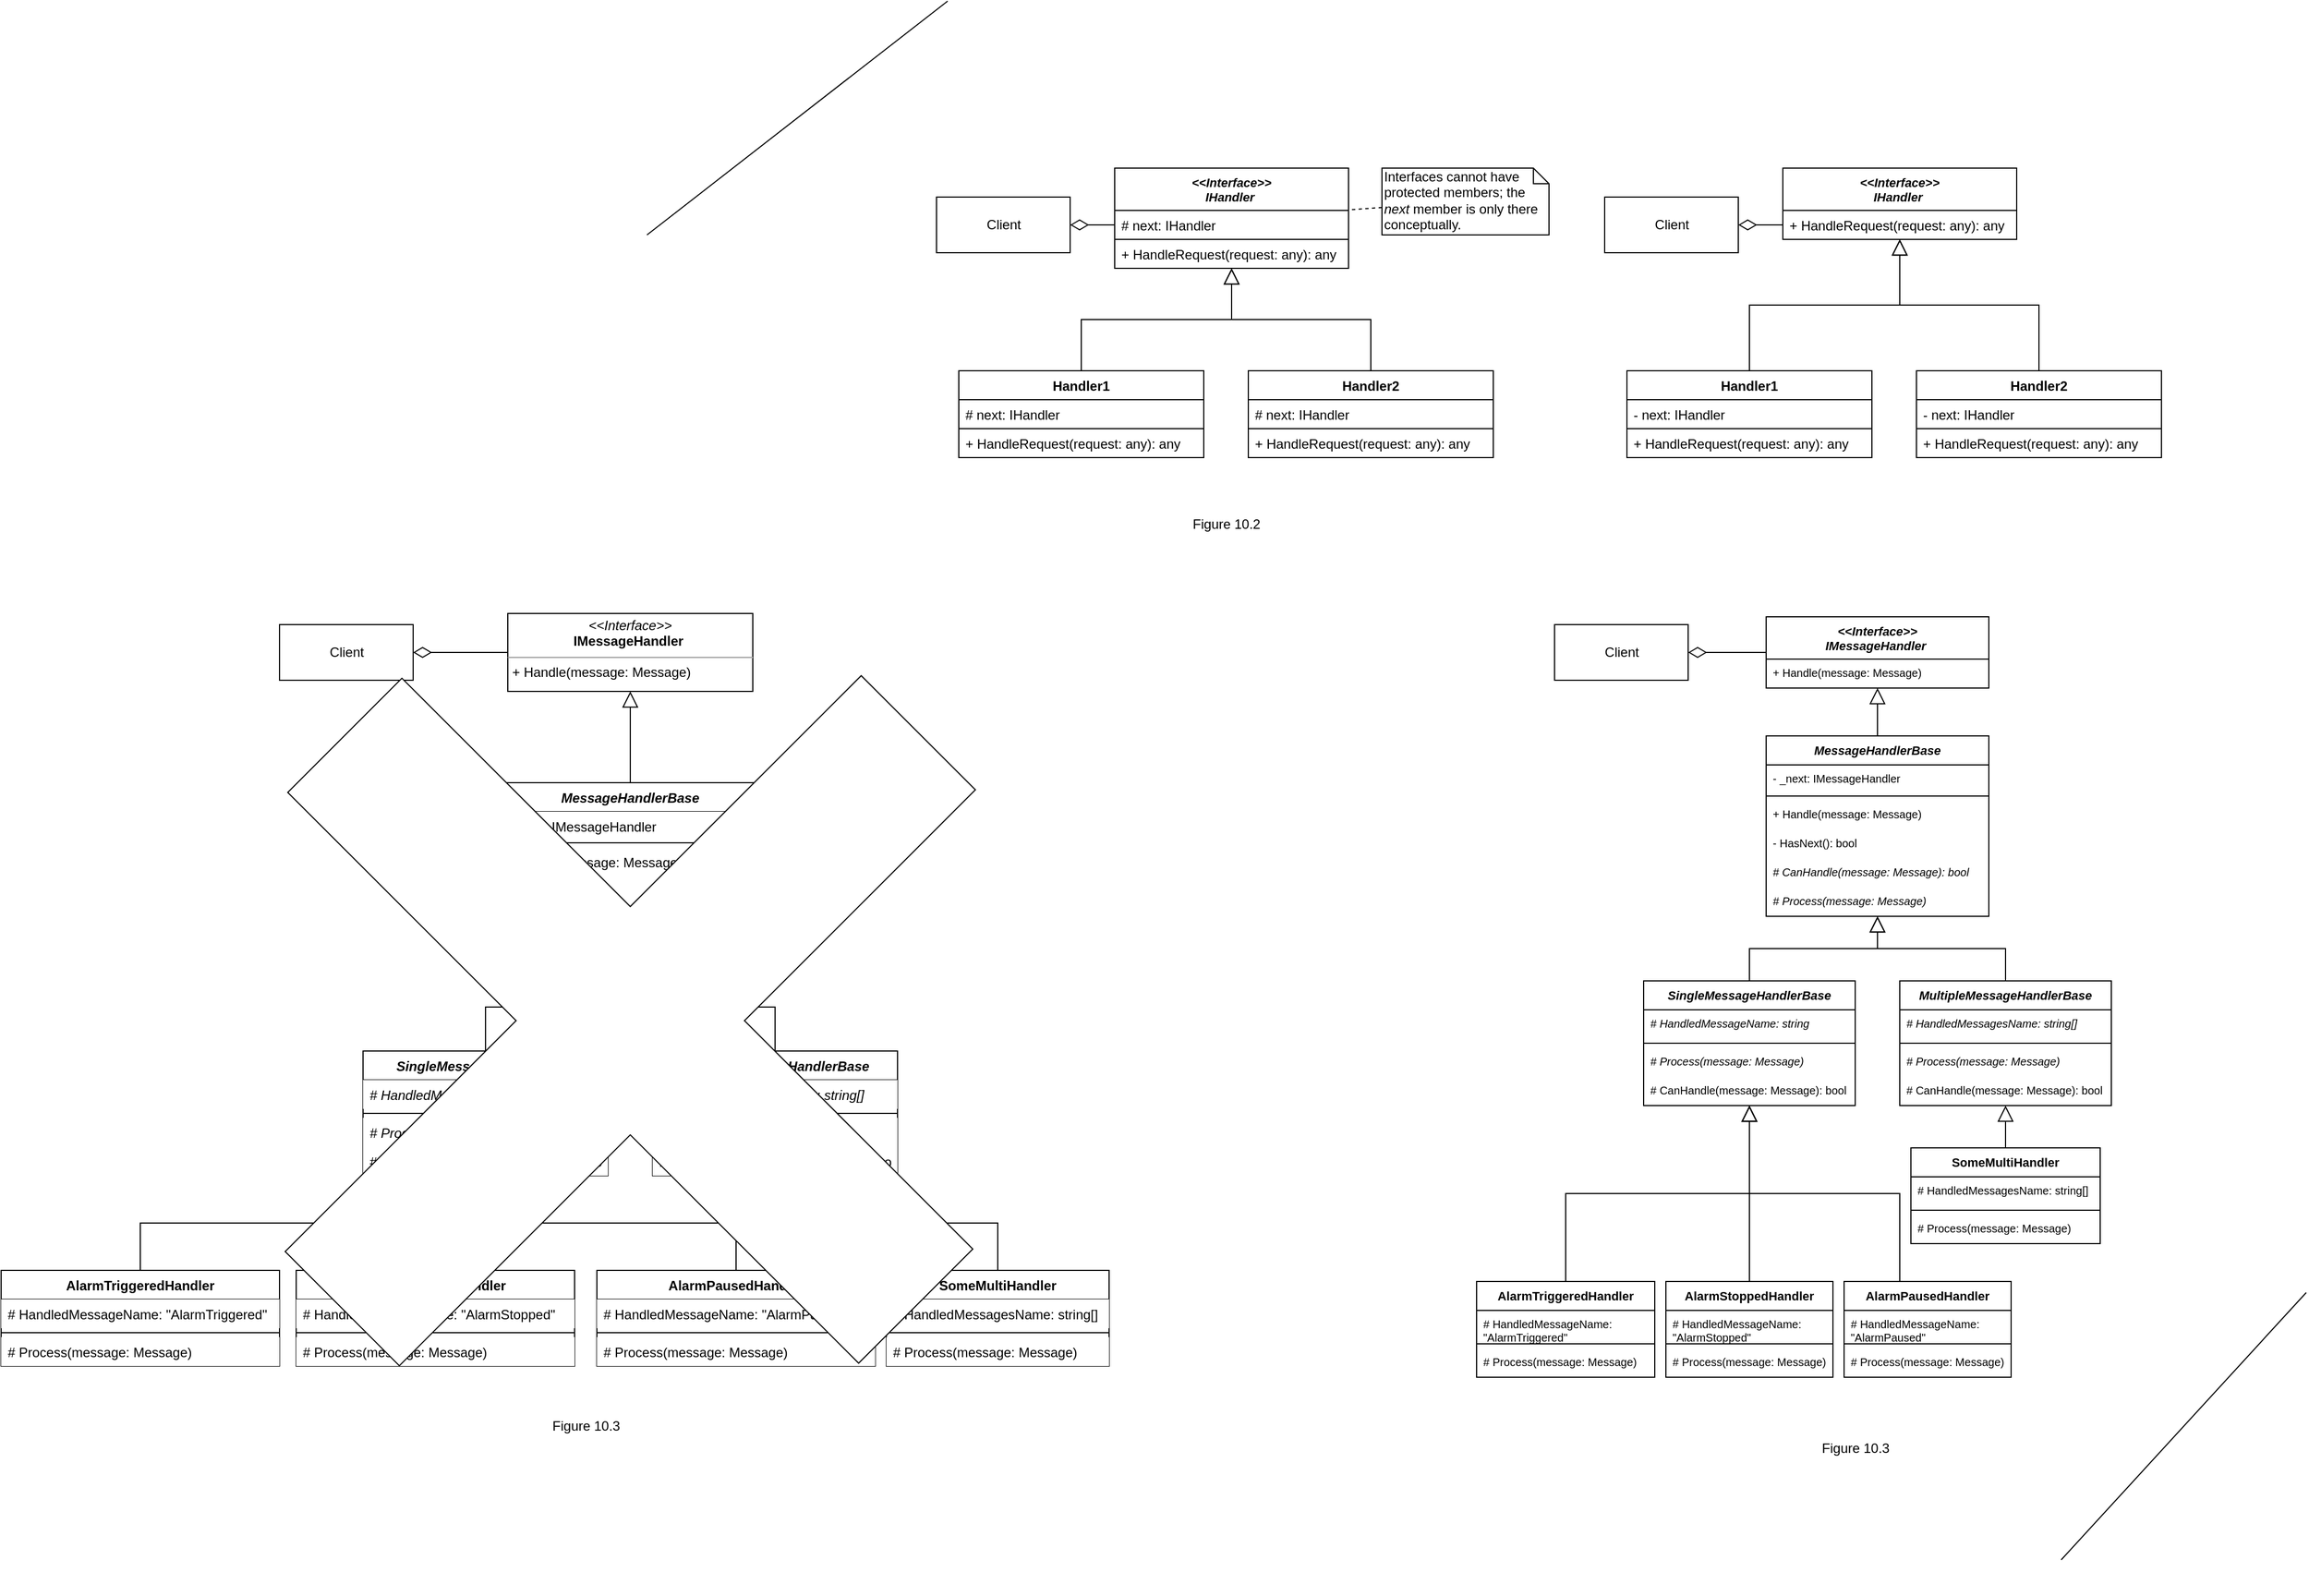 <mxfile pages="3">
    <diagram id="21dT8-lQGdQI1KCdxBOa" name="Chain of responsibility">
        <mxGraphModel dx="2309" dy="1023" grid="1" gridSize="10" guides="1" tooltips="1" connect="1" arrows="1" fold="1" page="0" pageScale="1" pageWidth="850" pageHeight="1100" math="0" shadow="0">
            <root>
                <mxCell id="3gX4sevgaEa7qbN-cccq-0"/>
                <mxCell id="3gX4sevgaEa7qbN-cccq-1" parent="3gX4sevgaEa7qbN-cccq-0"/>
                <mxCell id="3gX4sevgaEa7qbN-cccq-2" value="Client" style="html=1;fillColor=default;" parent="3gX4sevgaEa7qbN-cccq-1" vertex="1">
                    <mxGeometry y="146" width="120" height="50" as="geometry"/>
                </mxCell>
                <mxCell id="3gX4sevgaEa7qbN-cccq-3" value="" style="endArrow=diamondThin;endFill=0;endSize=14;html=1;rounded=0;" parent="3gX4sevgaEa7qbN-cccq-1" target="3gX4sevgaEa7qbN-cccq-2" edge="1">
                    <mxGeometry width="160" relative="1" as="geometry">
                        <mxPoint x="160" y="171" as="sourcePoint"/>
                        <mxPoint x="230" y="125" as="targetPoint"/>
                    </mxGeometry>
                </mxCell>
                <mxCell id="3gX4sevgaEa7qbN-cccq-5" style="rounded=0;elbow=vertical;html=1;jettySize=auto;orthogonalLoop=1;dashed=1;endArrow=none;endFill=0;" parent="3gX4sevgaEa7qbN-cccq-1" source="3gX4sevgaEa7qbN-cccq-6" target="6fdJdO4mdYkRkllrl609-2" edge="1">
                    <mxGeometry relative="1" as="geometry">
                        <mxPoint x="370" y="170" as="targetPoint"/>
                    </mxGeometry>
                </mxCell>
                <mxCell id="3gX4sevgaEa7qbN-cccq-6" value="Interfaces cannot have protected members; the &lt;i&gt;next &lt;/i&gt;member is only there conceptually." style="shape=note;whiteSpace=wrap;html=1;size=14;verticalAlign=top;align=left;spacingTop=-6;" parent="3gX4sevgaEa7qbN-cccq-1" vertex="1">
                    <mxGeometry x="400" y="120" width="150" height="60" as="geometry"/>
                </mxCell>
                <mxCell id="3gX4sevgaEa7qbN-cccq-7" value="Handler1" style="swimlane;fontStyle=1;align=center;verticalAlign=top;childLayout=stackLayout;horizontal=1;startSize=26;horizontalStack=0;resizeParent=1;resizeParentMax=0;resizeLast=0;collapsible=1;marginBottom=0;fillColor=default;swimlaneFillColor=default;" parent="3gX4sevgaEa7qbN-cccq-1" vertex="1">
                    <mxGeometry x="20" y="302" width="220" height="78" as="geometry"/>
                </mxCell>
                <mxCell id="3gX4sevgaEa7qbN-cccq-8" value="# next: IHandler" style="text;strokeColor=default;fillColor=default;align=left;verticalAlign=top;spacingLeft=4;spacingRight=4;overflow=hidden;rotatable=0;points=[[0,0.5],[1,0.5]];portConstraint=eastwest;" parent="3gX4sevgaEa7qbN-cccq-7" vertex="1">
                    <mxGeometry y="26" width="220" height="26" as="geometry"/>
                </mxCell>
                <mxCell id="3gX4sevgaEa7qbN-cccq-10" value="+ HandleRequest(request: any): any" style="text;strokeColor=default;fillColor=default;align=left;verticalAlign=top;spacingLeft=4;spacingRight=4;overflow=hidden;rotatable=0;points=[[0,0.5],[1,0.5]];portConstraint=eastwest;" parent="3gX4sevgaEa7qbN-cccq-7" vertex="1">
                    <mxGeometry y="52" width="220" height="26" as="geometry"/>
                </mxCell>
                <mxCell id="3gX4sevgaEa7qbN-cccq-11" value="Handler2" style="swimlane;fontStyle=1;align=center;verticalAlign=top;childLayout=stackLayout;horizontal=1;startSize=26;horizontalStack=0;resizeParent=1;resizeParentMax=0;resizeLast=0;collapsible=1;marginBottom=0;fillColor=default;swimlaneFillColor=default;" parent="3gX4sevgaEa7qbN-cccq-1" vertex="1">
                    <mxGeometry x="280" y="302" width="220" height="78" as="geometry"/>
                </mxCell>
                <mxCell id="3gX4sevgaEa7qbN-cccq-12" value="# next: IHandler" style="text;strokeColor=default;fillColor=default;align=left;verticalAlign=top;spacingLeft=4;spacingRight=4;overflow=hidden;rotatable=0;points=[[0,0.5],[1,0.5]];portConstraint=eastwest;" parent="3gX4sevgaEa7qbN-cccq-11" vertex="1">
                    <mxGeometry y="26" width="220" height="26" as="geometry"/>
                </mxCell>
                <mxCell id="3gX4sevgaEa7qbN-cccq-14" value="+ HandleRequest(request: any): any" style="text;strokeColor=default;fillColor=default;align=left;verticalAlign=top;spacingLeft=4;spacingRight=4;overflow=hidden;rotatable=0;points=[[0,0.5],[1,0.5]];portConstraint=eastwest;" parent="3gX4sevgaEa7qbN-cccq-11" vertex="1">
                    <mxGeometry y="52" width="220" height="26" as="geometry"/>
                </mxCell>
                <mxCell id="3gX4sevgaEa7qbN-cccq-15" value="" style="endArrow=block;endFill=0;endSize=12;html=1;rounded=0;edgeStyle=elbowEdgeStyle;elbow=vertical;" parent="3gX4sevgaEa7qbN-cccq-1" source="3gX4sevgaEa7qbN-cccq-11" target="6fdJdO4mdYkRkllrl609-2" edge="1">
                    <mxGeometry width="160" relative="1" as="geometry">
                        <mxPoint x="570" y="240" as="sourcePoint"/>
                        <mxPoint x="260" y="220" as="targetPoint"/>
                    </mxGeometry>
                </mxCell>
                <mxCell id="3gX4sevgaEa7qbN-cccq-16" value="" style="endArrow=block;endFill=0;endSize=12;html=1;rounded=0;edgeStyle=elbowEdgeStyle;elbow=vertical;" parent="3gX4sevgaEa7qbN-cccq-1" source="3gX4sevgaEa7qbN-cccq-7" target="6fdJdO4mdYkRkllrl609-2" edge="1">
                    <mxGeometry width="160" relative="1" as="geometry">
                        <mxPoint x="400" y="290" as="sourcePoint"/>
                        <mxPoint x="260" y="220" as="targetPoint"/>
                    </mxGeometry>
                </mxCell>
                <mxCell id="CeVZEQjyHWH9L61Q5lP9-0" value="Client" style="html=1;fillColor=#ffffff;" parent="3gX4sevgaEa7qbN-cccq-1" vertex="1">
                    <mxGeometry x="-590" y="530" width="120" height="50" as="geometry"/>
                </mxCell>
                <mxCell id="CeVZEQjyHWH9L61Q5lP9-1" value="" style="endArrow=diamondThin;endFill=0;endSize=14;html=1;rounded=0;" parent="3gX4sevgaEa7qbN-cccq-1" source="CeVZEQjyHWH9L61Q5lP9-2" target="CeVZEQjyHWH9L61Q5lP9-0" edge="1">
                    <mxGeometry width="160" relative="1" as="geometry">
                        <mxPoint x="-390" y="542" as="sourcePoint"/>
                        <mxPoint x="-320" y="525" as="targetPoint"/>
                    </mxGeometry>
                </mxCell>
                <mxCell id="CeVZEQjyHWH9L61Q5lP9-2" value="&lt;p style=&quot;margin: 0px ; margin-top: 4px ; text-align: center&quot;&gt;&lt;i&gt;&amp;lt;&amp;lt;Interface&amp;gt;&amp;gt;&lt;/i&gt;&lt;br&gt;&lt;span&gt;&lt;b&gt;IMessageHandler&amp;nbsp;&lt;/b&gt;&lt;/span&gt;&lt;br&gt;&lt;/p&gt;&lt;hr size=&quot;1&quot;&gt;&lt;p style=&quot;margin: 0px ; margin-left: 4px&quot;&gt;&lt;/p&gt;&lt;p style=&quot;margin: 0px ; margin-left: 4px&quot;&gt;+ Handle(message: Message)&lt;br&gt;&lt;/p&gt;" style="verticalAlign=top;align=left;overflow=fill;fontSize=12;fontFamily=Helvetica;html=1;fillColor=#ffffff;" parent="3gX4sevgaEa7qbN-cccq-1" vertex="1">
                    <mxGeometry x="-385" y="520" width="220" height="70" as="geometry"/>
                </mxCell>
                <mxCell id="CeVZEQjyHWH9L61Q5lP9-5" value="MessageHandlerBase" style="swimlane;fontStyle=3;align=center;verticalAlign=top;childLayout=stackLayout;horizontal=1;startSize=26;horizontalStack=0;resizeParent=1;resizeParentMax=0;resizeLast=0;collapsible=1;marginBottom=0;fillColor=#ffffff;" parent="3gX4sevgaEa7qbN-cccq-1" vertex="1">
                    <mxGeometry x="-395" y="672" width="240" height="162" as="geometry"/>
                </mxCell>
                <mxCell id="CeVZEQjyHWH9L61Q5lP9-6" value="- _next: IMessageHandler" style="text;strokeColor=none;fillColor=#ffffff;align=left;verticalAlign=top;spacingLeft=4;spacingRight=4;overflow=hidden;rotatable=0;points=[[0,0.5],[1,0.5]];portConstraint=eastwest;" parent="CeVZEQjyHWH9L61Q5lP9-5" vertex="1">
                    <mxGeometry y="26" width="240" height="24" as="geometry"/>
                </mxCell>
                <mxCell id="CeVZEQjyHWH9L61Q5lP9-7" value="" style="line;strokeWidth=1;fillColor=none;align=left;verticalAlign=middle;spacingTop=-1;spacingLeft=3;spacingRight=3;rotatable=0;labelPosition=right;points=[];portConstraint=eastwest;" parent="CeVZEQjyHWH9L61Q5lP9-5" vertex="1">
                    <mxGeometry y="50" width="240" height="8" as="geometry"/>
                </mxCell>
                <mxCell id="CeVZEQjyHWH9L61Q5lP9-8" value="+ Handle(message: Message)" style="text;strokeColor=none;fillColor=#ffffff;align=left;verticalAlign=top;spacingLeft=4;spacingRight=4;overflow=hidden;rotatable=0;points=[[0,0.5],[1,0.5]];portConstraint=eastwest;" parent="CeVZEQjyHWH9L61Q5lP9-5" vertex="1">
                    <mxGeometry y="58" width="240" height="26" as="geometry"/>
                </mxCell>
                <mxCell id="CeVZEQjyHWH9L61Q5lP9-35" value="- HasNext(): bool" style="text;strokeColor=none;fillColor=#ffffff;align=left;verticalAlign=top;spacingLeft=4;spacingRight=4;overflow=hidden;rotatable=0;points=[[0,0.5],[1,0.5]];portConstraint=eastwest;" parent="CeVZEQjyHWH9L61Q5lP9-5" vertex="1">
                    <mxGeometry y="84" width="240" height="26" as="geometry"/>
                </mxCell>
                <mxCell id="CeVZEQjyHWH9L61Q5lP9-36" value="# CanHandle(message: Message): bool" style="text;strokeColor=none;fillColor=#ffffff;align=left;verticalAlign=top;spacingLeft=4;spacingRight=4;overflow=hidden;rotatable=0;points=[[0,0.5],[1,0.5]];portConstraint=eastwest;fontStyle=2" parent="CeVZEQjyHWH9L61Q5lP9-5" vertex="1">
                    <mxGeometry y="110" width="240" height="26" as="geometry"/>
                </mxCell>
                <mxCell id="CeVZEQjyHWH9L61Q5lP9-37" value="# Process(message: Message)" style="text;strokeColor=none;fillColor=#ffffff;align=left;verticalAlign=top;spacingLeft=4;spacingRight=4;overflow=hidden;rotatable=0;points=[[0,0.5],[1,0.5]];portConstraint=eastwest;fontStyle=2" parent="CeVZEQjyHWH9L61Q5lP9-5" vertex="1">
                    <mxGeometry y="136" width="240" height="26" as="geometry"/>
                </mxCell>
                <mxCell id="CeVZEQjyHWH9L61Q5lP9-9" value="SingleMessageHandlerBase" style="swimlane;fontStyle=3;align=center;verticalAlign=top;childLayout=stackLayout;horizontal=1;startSize=26;horizontalStack=0;resizeParent=1;resizeParentMax=0;resizeLast=0;collapsible=1;marginBottom=0;fillColor=#ffffff;" parent="3gX4sevgaEa7qbN-cccq-1" vertex="1">
                    <mxGeometry x="-515" y="913" width="220" height="112" as="geometry"/>
                </mxCell>
                <mxCell id="CeVZEQjyHWH9L61Q5lP9-10" value="# HandledMessageName: string" style="text;strokeColor=none;fillColor=#ffffff;align=left;verticalAlign=top;spacingLeft=4;spacingRight=4;overflow=hidden;rotatable=0;points=[[0,0.5],[1,0.5]];portConstraint=eastwest;fontStyle=2" parent="CeVZEQjyHWH9L61Q5lP9-9" vertex="1">
                    <mxGeometry y="26" width="220" height="26" as="geometry"/>
                </mxCell>
                <mxCell id="CeVZEQjyHWH9L61Q5lP9-11" value="" style="line;strokeWidth=1;fillColor=none;align=left;verticalAlign=middle;spacingTop=-1;spacingLeft=3;spacingRight=3;rotatable=0;labelPosition=right;points=[];portConstraint=eastwest;" parent="CeVZEQjyHWH9L61Q5lP9-9" vertex="1">
                    <mxGeometry y="52" width="220" height="8" as="geometry"/>
                </mxCell>
                <mxCell id="CeVZEQjyHWH9L61Q5lP9-12" value="# Process(message: Message)" style="text;strokeColor=none;fillColor=#ffffff;align=left;verticalAlign=top;spacingLeft=4;spacingRight=4;overflow=hidden;rotatable=0;points=[[0,0.5],[1,0.5]];portConstraint=eastwest;fontStyle=2" parent="CeVZEQjyHWH9L61Q5lP9-9" vertex="1">
                    <mxGeometry y="60" width="220" height="26" as="geometry"/>
                </mxCell>
                <mxCell id="CeVZEQjyHWH9L61Q5lP9-39" value="# CanHandle(message: Message): bool" style="text;strokeColor=none;fillColor=#ffffff;align=left;verticalAlign=top;spacingLeft=4;spacingRight=4;overflow=hidden;rotatable=0;points=[[0,0.5],[1,0.5]];portConstraint=eastwest;fontStyle=0" parent="CeVZEQjyHWH9L61Q5lP9-9" vertex="1">
                    <mxGeometry y="86" width="220" height="26" as="geometry"/>
                </mxCell>
                <mxCell id="CeVZEQjyHWH9L61Q5lP9-13" value="" style="endArrow=block;endFill=0;endSize=12;html=1;rounded=0;edgeStyle=elbowEdgeStyle;elbow=vertical;" parent="3gX4sevgaEa7qbN-cccq-1" source="CeVZEQjyHWH9L61Q5lP9-9" target="CeVZEQjyHWH9L61Q5lP9-5" edge="1">
                    <mxGeometry width="160" relative="1" as="geometry">
                        <mxPoint x="20" y="640" as="sourcePoint"/>
                        <mxPoint x="-125" y="560" as="targetPoint"/>
                    </mxGeometry>
                </mxCell>
                <mxCell id="CeVZEQjyHWH9L61Q5lP9-14" value="" style="endArrow=block;endFill=0;endSize=12;html=1;rounded=0;edgeStyle=elbowEdgeStyle;elbow=vertical;" parent="3gX4sevgaEa7qbN-cccq-1" source="CeVZEQjyHWH9L61Q5lP9-5" target="CeVZEQjyHWH9L61Q5lP9-2" edge="1">
                    <mxGeometry width="160" relative="1" as="geometry">
                        <mxPoint x="-150" y="690" as="sourcePoint"/>
                        <mxPoint x="-280" y="630" as="targetPoint"/>
                    </mxGeometry>
                </mxCell>
                <mxCell id="CeVZEQjyHWH9L61Q5lP9-15" value="MultipleMessageHandlerBase" style="swimlane;fontStyle=3;align=center;verticalAlign=top;childLayout=stackLayout;horizontal=1;startSize=26;horizontalStack=0;resizeParent=1;resizeParentMax=0;resizeLast=0;collapsible=1;marginBottom=0;fillColor=#ffffff;" parent="3gX4sevgaEa7qbN-cccq-1" vertex="1">
                    <mxGeometry x="-255" y="913" width="220" height="112" as="geometry"/>
                </mxCell>
                <mxCell id="CeVZEQjyHWH9L61Q5lP9-16" value="# HandledMessagesName: string[]" style="text;strokeColor=none;fillColor=#ffffff;align=left;verticalAlign=top;spacingLeft=4;spacingRight=4;overflow=hidden;rotatable=0;points=[[0,0.5],[1,0.5]];portConstraint=eastwest;fontStyle=2" parent="CeVZEQjyHWH9L61Q5lP9-15" vertex="1">
                    <mxGeometry y="26" width="220" height="26" as="geometry"/>
                </mxCell>
                <mxCell id="CeVZEQjyHWH9L61Q5lP9-17" value="" style="line;strokeWidth=1;fillColor=none;align=left;verticalAlign=middle;spacingTop=-1;spacingLeft=3;spacingRight=3;rotatable=0;labelPosition=right;points=[];portConstraint=eastwest;" parent="CeVZEQjyHWH9L61Q5lP9-15" vertex="1">
                    <mxGeometry y="52" width="220" height="8" as="geometry"/>
                </mxCell>
                <mxCell id="CeVZEQjyHWH9L61Q5lP9-38" value="# Process(message: Message)" style="text;strokeColor=none;fillColor=#ffffff;align=left;verticalAlign=top;spacingLeft=4;spacingRight=4;overflow=hidden;rotatable=0;points=[[0,0.5],[1,0.5]];portConstraint=eastwest;fontStyle=2" parent="CeVZEQjyHWH9L61Q5lP9-15" vertex="1">
                    <mxGeometry y="60" width="220" height="26" as="geometry"/>
                </mxCell>
                <mxCell id="CeVZEQjyHWH9L61Q5lP9-40" value="# CanHandle(message: Message): bool" style="text;strokeColor=none;fillColor=#ffffff;align=left;verticalAlign=top;spacingLeft=4;spacingRight=4;overflow=hidden;rotatable=0;points=[[0,0.5],[1,0.5]];portConstraint=eastwest;fontStyle=0" parent="CeVZEQjyHWH9L61Q5lP9-15" vertex="1">
                    <mxGeometry y="86" width="220" height="26" as="geometry"/>
                </mxCell>
                <mxCell id="CeVZEQjyHWH9L61Q5lP9-19" value="AlarmTriggeredHandler" style="swimlane;fontStyle=1;align=center;verticalAlign=top;childLayout=stackLayout;horizontal=1;startSize=26;horizontalStack=0;resizeParent=1;resizeParentMax=0;resizeLast=0;collapsible=1;marginBottom=0;fillColor=#ffffff;" parent="3gX4sevgaEa7qbN-cccq-1" vertex="1">
                    <mxGeometry x="-840" y="1110" width="250" height="86" as="geometry"/>
                </mxCell>
                <mxCell id="CeVZEQjyHWH9L61Q5lP9-20" value="# HandledMessageName: &quot;AlarmTriggered&quot;" style="text;strokeColor=none;fillColor=#ffffff;align=left;verticalAlign=top;spacingLeft=4;spacingRight=4;overflow=hidden;rotatable=0;points=[[0,0.5],[1,0.5]];portConstraint=eastwest;" parent="CeVZEQjyHWH9L61Q5lP9-19" vertex="1">
                    <mxGeometry y="26" width="250" height="26" as="geometry"/>
                </mxCell>
                <mxCell id="CeVZEQjyHWH9L61Q5lP9-21" value="" style="line;strokeWidth=1;fillColor=none;align=left;verticalAlign=middle;spacingTop=-1;spacingLeft=3;spacingRight=3;rotatable=0;labelPosition=right;points=[];portConstraint=eastwest;" parent="CeVZEQjyHWH9L61Q5lP9-19" vertex="1">
                    <mxGeometry y="52" width="250" height="8" as="geometry"/>
                </mxCell>
                <mxCell id="CeVZEQjyHWH9L61Q5lP9-22" value="# Process(message: Message)" style="text;strokeColor=none;fillColor=#ffffff;align=left;verticalAlign=top;spacingLeft=4;spacingRight=4;overflow=hidden;rotatable=0;points=[[0,0.5],[1,0.5]];portConstraint=eastwest;" parent="CeVZEQjyHWH9L61Q5lP9-19" vertex="1">
                    <mxGeometry y="60" width="250" height="26" as="geometry"/>
                </mxCell>
                <mxCell id="CeVZEQjyHWH9L61Q5lP9-23" value="AlarmPausedHandler" style="swimlane;fontStyle=1;align=center;verticalAlign=top;childLayout=stackLayout;horizontal=1;startSize=26;horizontalStack=0;resizeParent=1;resizeParentMax=0;resizeLast=0;collapsible=1;marginBottom=0;fillColor=#ffffff;" parent="3gX4sevgaEa7qbN-cccq-1" vertex="1">
                    <mxGeometry x="-305" y="1110" width="250" height="86" as="geometry"/>
                </mxCell>
                <mxCell id="CeVZEQjyHWH9L61Q5lP9-24" value="# HandledMessageName: &quot;AlarmPaused&quot;" style="text;strokeColor=none;fillColor=#ffffff;align=left;verticalAlign=top;spacingLeft=4;spacingRight=4;overflow=hidden;rotatable=0;points=[[0,0.5],[1,0.5]];portConstraint=eastwest;" parent="CeVZEQjyHWH9L61Q5lP9-23" vertex="1">
                    <mxGeometry y="26" width="250" height="26" as="geometry"/>
                </mxCell>
                <mxCell id="CeVZEQjyHWH9L61Q5lP9-25" value="" style="line;strokeWidth=1;fillColor=none;align=left;verticalAlign=middle;spacingTop=-1;spacingLeft=3;spacingRight=3;rotatable=0;labelPosition=right;points=[];portConstraint=eastwest;" parent="CeVZEQjyHWH9L61Q5lP9-23" vertex="1">
                    <mxGeometry y="52" width="250" height="8" as="geometry"/>
                </mxCell>
                <mxCell id="CeVZEQjyHWH9L61Q5lP9-26" value="# Process(message: Message)" style="text;strokeColor=none;fillColor=#ffffff;align=left;verticalAlign=top;spacingLeft=4;spacingRight=4;overflow=hidden;rotatable=0;points=[[0,0.5],[1,0.5]];portConstraint=eastwest;" parent="CeVZEQjyHWH9L61Q5lP9-23" vertex="1">
                    <mxGeometry y="60" width="250" height="26" as="geometry"/>
                </mxCell>
                <mxCell id="CeVZEQjyHWH9L61Q5lP9-27" value="AlarmStoppedHandler" style="swimlane;fontStyle=1;align=center;verticalAlign=top;childLayout=stackLayout;horizontal=1;startSize=26;horizontalStack=0;resizeParent=1;resizeParentMax=0;resizeLast=0;collapsible=1;marginBottom=0;fillColor=#ffffff;" parent="3gX4sevgaEa7qbN-cccq-1" vertex="1">
                    <mxGeometry x="-575" y="1110" width="250" height="86" as="geometry"/>
                </mxCell>
                <mxCell id="CeVZEQjyHWH9L61Q5lP9-28" value="# HandledMessageName: &quot;AlarmStopped&quot;" style="text;strokeColor=none;fillColor=#ffffff;align=left;verticalAlign=top;spacingLeft=4;spacingRight=4;overflow=hidden;rotatable=0;points=[[0,0.5],[1,0.5]];portConstraint=eastwest;" parent="CeVZEQjyHWH9L61Q5lP9-27" vertex="1">
                    <mxGeometry y="26" width="250" height="26" as="geometry"/>
                </mxCell>
                <mxCell id="CeVZEQjyHWH9L61Q5lP9-29" value="" style="line;strokeWidth=1;fillColor=none;align=left;verticalAlign=middle;spacingTop=-1;spacingLeft=3;spacingRight=3;rotatable=0;labelPosition=right;points=[];portConstraint=eastwest;" parent="CeVZEQjyHWH9L61Q5lP9-27" vertex="1">
                    <mxGeometry y="52" width="250" height="8" as="geometry"/>
                </mxCell>
                <mxCell id="CeVZEQjyHWH9L61Q5lP9-30" value="# Process(message: Message)" style="text;strokeColor=none;fillColor=#ffffff;align=left;verticalAlign=top;spacingLeft=4;spacingRight=4;overflow=hidden;rotatable=0;points=[[0,0.5],[1,0.5]];portConstraint=eastwest;" parent="CeVZEQjyHWH9L61Q5lP9-27" vertex="1">
                    <mxGeometry y="60" width="250" height="26" as="geometry"/>
                </mxCell>
                <mxCell id="CeVZEQjyHWH9L61Q5lP9-31" value="" style="endArrow=block;endFill=0;endSize=12;html=1;rounded=0;edgeStyle=elbowEdgeStyle;elbow=vertical;" parent="3gX4sevgaEa7qbN-cccq-1" source="CeVZEQjyHWH9L61Q5lP9-15" target="CeVZEQjyHWH9L61Q5lP9-5" edge="1">
                    <mxGeometry width="160" relative="1" as="geometry">
                        <mxPoint x="-395" y="850" as="sourcePoint"/>
                        <mxPoint x="-265" y="768" as="targetPoint"/>
                    </mxGeometry>
                </mxCell>
                <mxCell id="CeVZEQjyHWH9L61Q5lP9-32" value="" style="endArrow=block;endFill=0;endSize=12;html=1;rounded=0;edgeStyle=elbowEdgeStyle;elbow=vertical;" parent="3gX4sevgaEa7qbN-cccq-1" source="CeVZEQjyHWH9L61Q5lP9-19" target="CeVZEQjyHWH9L61Q5lP9-9" edge="1">
                    <mxGeometry width="160" relative="1" as="geometry">
                        <mxPoint x="205" y="1043.5" as="sourcePoint"/>
                        <mxPoint x="75" y="961.5" as="targetPoint"/>
                    </mxGeometry>
                </mxCell>
                <mxCell id="CeVZEQjyHWH9L61Q5lP9-33" value="" style="endArrow=block;endFill=0;endSize=12;html=1;rounded=0;edgeStyle=elbowEdgeStyle;elbow=vertical;" parent="3gX4sevgaEa7qbN-cccq-1" source="CeVZEQjyHWH9L61Q5lP9-27" target="CeVZEQjyHWH9L61Q5lP9-9" edge="1">
                    <mxGeometry width="160" relative="1" as="geometry">
                        <mxPoint x="215" y="1053.5" as="sourcePoint"/>
                        <mxPoint x="85" y="971.5" as="targetPoint"/>
                    </mxGeometry>
                </mxCell>
                <mxCell id="CeVZEQjyHWH9L61Q5lP9-34" value="" style="endArrow=block;endFill=0;endSize=12;html=1;rounded=0;edgeStyle=elbowEdgeStyle;elbow=vertical;" parent="3gX4sevgaEa7qbN-cccq-1" source="CeVZEQjyHWH9L61Q5lP9-23" target="CeVZEQjyHWH9L61Q5lP9-9" edge="1">
                    <mxGeometry width="160" relative="1" as="geometry">
                        <mxPoint x="225" y="1063.5" as="sourcePoint"/>
                        <mxPoint x="95" y="981.5" as="targetPoint"/>
                    </mxGeometry>
                </mxCell>
                <mxCell id="CeVZEQjyHWH9L61Q5lP9-41" value="SomeMultiHandler" style="swimlane;fontStyle=1;align=center;verticalAlign=top;childLayout=stackLayout;horizontal=1;startSize=26;horizontalStack=0;resizeParent=1;resizeParentMax=0;resizeLast=0;collapsible=1;marginBottom=0;fillColor=#ffffff;" parent="3gX4sevgaEa7qbN-cccq-1" vertex="1">
                    <mxGeometry x="-45" y="1110" width="200" height="86" as="geometry"/>
                </mxCell>
                <mxCell id="CeVZEQjyHWH9L61Q5lP9-45" value="# HandledMessagesName: string[]" style="text;strokeColor=none;fillColor=#ffffff;align=left;verticalAlign=top;spacingLeft=4;spacingRight=4;overflow=hidden;rotatable=0;points=[[0,0.5],[1,0.5]];portConstraint=eastwest;fontStyle=0" parent="CeVZEQjyHWH9L61Q5lP9-41" vertex="1">
                    <mxGeometry y="26" width="200" height="26" as="geometry"/>
                </mxCell>
                <mxCell id="CeVZEQjyHWH9L61Q5lP9-43" value="" style="line;strokeWidth=1;fillColor=none;align=left;verticalAlign=middle;spacingTop=-1;spacingLeft=3;spacingRight=3;rotatable=0;labelPosition=right;points=[];portConstraint=eastwest;" parent="CeVZEQjyHWH9L61Q5lP9-41" vertex="1">
                    <mxGeometry y="52" width="200" height="8" as="geometry"/>
                </mxCell>
                <mxCell id="CeVZEQjyHWH9L61Q5lP9-44" value="# Process(message: Message)" style="text;strokeColor=none;fillColor=#ffffff;align=left;verticalAlign=top;spacingLeft=4;spacingRight=4;overflow=hidden;rotatable=0;points=[[0,0.5],[1,0.5]];portConstraint=eastwest;" parent="CeVZEQjyHWH9L61Q5lP9-41" vertex="1">
                    <mxGeometry y="60" width="200" height="26" as="geometry"/>
                </mxCell>
                <mxCell id="CeVZEQjyHWH9L61Q5lP9-46" value="" style="endArrow=block;endFill=0;endSize=12;html=1;rounded=0;edgeStyle=elbowEdgeStyle;elbow=vertical;" parent="3gX4sevgaEa7qbN-cccq-1" source="CeVZEQjyHWH9L61Q5lP9-41" target="CeVZEQjyHWH9L61Q5lP9-15" edge="1">
                    <mxGeometry width="160" relative="1" as="geometry">
                        <mxPoint x="-120" y="1180" as="sourcePoint"/>
                        <mxPoint x="-395" y="1035" as="targetPoint"/>
                    </mxGeometry>
                </mxCell>
                <mxCell id="xnj5v0RdJv8dB6J0RqZT-0" value="Figure 10.2" style="text;html=1;align=center;verticalAlign=middle;resizable=0;points=[];autosize=1;fontSize=12;fontColor=#000000;" parent="3gX4sevgaEa7qbN-cccq-1" vertex="1">
                    <mxGeometry x="220" y="430" width="80" height="20" as="geometry"/>
                </mxCell>
                <mxCell id="xnj5v0RdJv8dB6J0RqZT-1" value="Figure 10.3" style="text;html=1;align=center;verticalAlign=middle;resizable=0;points=[];autosize=1;fontSize=12;fontColor=#000000;" parent="3gX4sevgaEa7qbN-cccq-1" vertex="1">
                    <mxGeometry x="-355" y="1240" width="80" height="20" as="geometry"/>
                </mxCell>
                <mxCell id="xnj5v0RdJv8dB6J0RqZT-2" value="Client" style="html=1;fillColor=default;strokeColor=default;" parent="3gX4sevgaEa7qbN-cccq-1" vertex="1">
                    <mxGeometry x="555" y="530" width="120" height="50" as="geometry"/>
                </mxCell>
                <mxCell id="xnj5v0RdJv8dB6J0RqZT-3" value="" style="endArrow=diamondThin;endFill=0;endSize=14;html=1;rounded=0;" parent="3gX4sevgaEa7qbN-cccq-1" source="6fdJdO4mdYkRkllrl609-0" target="xnj5v0RdJv8dB6J0RqZT-2" edge="1">
                    <mxGeometry width="160" relative="1" as="geometry">
                        <mxPoint x="745" y="555" as="sourcePoint"/>
                        <mxPoint x="825" y="525" as="targetPoint"/>
                    </mxGeometry>
                </mxCell>
                <mxCell id="xnj5v0RdJv8dB6J0RqZT-5" value="MessageHandlerBase" style="swimlane;fontStyle=3;align=center;verticalAlign=top;childLayout=stackLayout;horizontal=1;startSize=26;horizontalStack=0;resizeParent=1;resizeParentMax=0;resizeLast=0;collapsible=1;marginBottom=0;fillColor=default;fontSize=11;swimlaneFillColor=default;" parent="3gX4sevgaEa7qbN-cccq-1" vertex="1">
                    <mxGeometry x="745" y="630" width="200" height="162" as="geometry"/>
                </mxCell>
                <mxCell id="xnj5v0RdJv8dB6J0RqZT-6" value="- _next: IMessageHandler" style="text;strokeColor=none;fillColor=none;align=left;verticalAlign=top;spacingLeft=4;spacingRight=4;overflow=hidden;rotatable=0;points=[[0,0.5],[1,0.5]];portConstraint=eastwest;fontSize=10;" parent="xnj5v0RdJv8dB6J0RqZT-5" vertex="1">
                    <mxGeometry y="26" width="200" height="24" as="geometry"/>
                </mxCell>
                <mxCell id="xnj5v0RdJv8dB6J0RqZT-7" value="" style="line;strokeWidth=1;fillColor=none;align=left;verticalAlign=middle;spacingTop=-1;spacingLeft=3;spacingRight=3;rotatable=0;labelPosition=right;points=[];portConstraint=eastwest;fontSize=10;" parent="xnj5v0RdJv8dB6J0RqZT-5" vertex="1">
                    <mxGeometry y="50" width="200" height="8" as="geometry"/>
                </mxCell>
                <mxCell id="xnj5v0RdJv8dB6J0RqZT-8" value="+ Handle(message: Message)" style="text;strokeColor=none;fillColor=none;align=left;verticalAlign=top;spacingLeft=4;spacingRight=4;overflow=hidden;rotatable=0;points=[[0,0.5],[1,0.5]];portConstraint=eastwest;fontSize=10;" parent="xnj5v0RdJv8dB6J0RqZT-5" vertex="1">
                    <mxGeometry y="58" width="200" height="26" as="geometry"/>
                </mxCell>
                <mxCell id="xnj5v0RdJv8dB6J0RqZT-9" value="- HasNext(): bool" style="text;strokeColor=none;fillColor=none;align=left;verticalAlign=top;spacingLeft=4;spacingRight=4;overflow=hidden;rotatable=0;points=[[0,0.5],[1,0.5]];portConstraint=eastwest;fontSize=10;" parent="xnj5v0RdJv8dB6J0RqZT-5" vertex="1">
                    <mxGeometry y="84" width="200" height="26" as="geometry"/>
                </mxCell>
                <mxCell id="xnj5v0RdJv8dB6J0RqZT-10" value="# CanHandle(message: Message): bool" style="text;strokeColor=none;fillColor=none;align=left;verticalAlign=top;spacingLeft=4;spacingRight=4;overflow=hidden;rotatable=0;points=[[0,0.5],[1,0.5]];portConstraint=eastwest;fontStyle=2;fontSize=10;" parent="xnj5v0RdJv8dB6J0RqZT-5" vertex="1">
                    <mxGeometry y="110" width="200" height="26" as="geometry"/>
                </mxCell>
                <mxCell id="xnj5v0RdJv8dB6J0RqZT-11" value="# Process(message: Message)" style="text;strokeColor=none;fillColor=none;align=left;verticalAlign=top;spacingLeft=4;spacingRight=4;overflow=hidden;rotatable=0;points=[[0,0.5],[1,0.5]];portConstraint=eastwest;fontStyle=2;fontSize=10;" parent="xnj5v0RdJv8dB6J0RqZT-5" vertex="1">
                    <mxGeometry y="136" width="200" height="26" as="geometry"/>
                </mxCell>
                <mxCell id="xnj5v0RdJv8dB6J0RqZT-12" value="SingleMessageHandlerBase" style="swimlane;fontStyle=3;align=center;verticalAlign=top;childLayout=stackLayout;horizontal=1;startSize=26;horizontalStack=0;resizeParent=1;resizeParentMax=0;resizeLast=0;collapsible=1;marginBottom=0;fillColor=default;fontSize=11;swimlaneFillColor=default;" parent="3gX4sevgaEa7qbN-cccq-1" vertex="1">
                    <mxGeometry x="635" y="850" width="190" height="112" as="geometry"/>
                </mxCell>
                <mxCell id="xnj5v0RdJv8dB6J0RqZT-13" value="# HandledMessageName: string" style="text;strokeColor=none;fillColor=none;align=left;verticalAlign=top;spacingLeft=4;spacingRight=4;overflow=hidden;rotatable=0;points=[[0,0.5],[1,0.5]];portConstraint=eastwest;fontStyle=2;fontSize=10;" parent="xnj5v0RdJv8dB6J0RqZT-12" vertex="1">
                    <mxGeometry y="26" width="190" height="26" as="geometry"/>
                </mxCell>
                <mxCell id="xnj5v0RdJv8dB6J0RqZT-14" value="" style="line;strokeWidth=1;fillColor=none;align=left;verticalAlign=middle;spacingTop=-1;spacingLeft=3;spacingRight=3;rotatable=0;labelPosition=right;points=[];portConstraint=eastwest;fontSize=10;" parent="xnj5v0RdJv8dB6J0RqZT-12" vertex="1">
                    <mxGeometry y="52" width="190" height="8" as="geometry"/>
                </mxCell>
                <mxCell id="xnj5v0RdJv8dB6J0RqZT-15" value="# Process(message: Message)" style="text;strokeColor=none;fillColor=none;align=left;verticalAlign=top;spacingLeft=4;spacingRight=4;overflow=hidden;rotatable=0;points=[[0,0.5],[1,0.5]];portConstraint=eastwest;fontStyle=2;fontSize=10;" parent="xnj5v0RdJv8dB6J0RqZT-12" vertex="1">
                    <mxGeometry y="60" width="190" height="26" as="geometry"/>
                </mxCell>
                <mxCell id="xnj5v0RdJv8dB6J0RqZT-16" value="# CanHandle(message: Message): bool" style="text;strokeColor=none;fillColor=none;align=left;verticalAlign=top;spacingLeft=4;spacingRight=4;overflow=hidden;rotatable=0;points=[[0,0.5],[1,0.5]];portConstraint=eastwest;fontStyle=0;fontSize=10;" parent="xnj5v0RdJv8dB6J0RqZT-12" vertex="1">
                    <mxGeometry y="86" width="190" height="26" as="geometry"/>
                </mxCell>
                <mxCell id="xnj5v0RdJv8dB6J0RqZT-17" value="" style="endArrow=block;endFill=0;endSize=12;html=1;rounded=0;edgeStyle=elbowEdgeStyle;elbow=vertical;fontSize=11;" parent="3gX4sevgaEa7qbN-cccq-1" source="xnj5v0RdJv8dB6J0RqZT-12" target="xnj5v0RdJv8dB6J0RqZT-5" edge="1">
                    <mxGeometry width="160" relative="1" as="geometry">
                        <mxPoint x="1165" y="640" as="sourcePoint"/>
                        <mxPoint x="1020" y="560" as="targetPoint"/>
                    </mxGeometry>
                </mxCell>
                <mxCell id="xnj5v0RdJv8dB6J0RqZT-18" value="" style="endArrow=block;endFill=0;endSize=12;html=1;rounded=0;edgeStyle=elbowEdgeStyle;elbow=vertical;" parent="3gX4sevgaEa7qbN-cccq-1" source="xnj5v0RdJv8dB6J0RqZT-5" target="6fdJdO4mdYkRkllrl609-0" edge="1">
                    <mxGeometry width="160" relative="1" as="geometry">
                        <mxPoint x="995" y="690" as="sourcePoint"/>
                        <mxPoint x="845" y="590" as="targetPoint"/>
                    </mxGeometry>
                </mxCell>
                <mxCell id="xnj5v0RdJv8dB6J0RqZT-19" value="MultipleMessageHandlerBase" style="swimlane;fontStyle=3;align=center;verticalAlign=top;childLayout=stackLayout;horizontal=1;startSize=26;horizontalStack=0;resizeParent=1;resizeParentMax=0;resizeLast=0;collapsible=1;marginBottom=0;fillColor=default;fontSize=11;swimlaneFillColor=default;" parent="3gX4sevgaEa7qbN-cccq-1" vertex="1">
                    <mxGeometry x="865" y="850" width="190" height="112" as="geometry"/>
                </mxCell>
                <mxCell id="xnj5v0RdJv8dB6J0RqZT-20" value="# HandledMessagesName: string[]" style="text;strokeColor=none;fillColor=none;align=left;verticalAlign=top;spacingLeft=4;spacingRight=4;overflow=hidden;rotatable=0;points=[[0,0.5],[1,0.5]];portConstraint=eastwest;fontStyle=2;fontSize=10;" parent="xnj5v0RdJv8dB6J0RqZT-19" vertex="1">
                    <mxGeometry y="26" width="190" height="26" as="geometry"/>
                </mxCell>
                <mxCell id="xnj5v0RdJv8dB6J0RqZT-21" value="" style="line;strokeWidth=1;fillColor=none;align=left;verticalAlign=middle;spacingTop=-1;spacingLeft=3;spacingRight=3;rotatable=0;labelPosition=right;points=[];portConstraint=eastwest;fontSize=10;" parent="xnj5v0RdJv8dB6J0RqZT-19" vertex="1">
                    <mxGeometry y="52" width="190" height="8" as="geometry"/>
                </mxCell>
                <mxCell id="xnj5v0RdJv8dB6J0RqZT-22" value="# Process(message: Message)" style="text;strokeColor=none;fillColor=none;align=left;verticalAlign=top;spacingLeft=4;spacingRight=4;overflow=hidden;rotatable=0;points=[[0,0.5],[1,0.5]];portConstraint=eastwest;fontStyle=2;fontSize=10;" parent="xnj5v0RdJv8dB6J0RqZT-19" vertex="1">
                    <mxGeometry y="60" width="190" height="26" as="geometry"/>
                </mxCell>
                <mxCell id="xnj5v0RdJv8dB6J0RqZT-23" value="# CanHandle(message: Message): bool" style="text;strokeColor=none;fillColor=none;align=left;verticalAlign=top;spacingLeft=4;spacingRight=4;overflow=hidden;rotatable=0;points=[[0,0.5],[1,0.5]];portConstraint=eastwest;fontStyle=0;fontSize=10;" parent="xnj5v0RdJv8dB6J0RqZT-19" vertex="1">
                    <mxGeometry y="86" width="190" height="26" as="geometry"/>
                </mxCell>
                <mxCell id="xnj5v0RdJv8dB6J0RqZT-24" value="AlarmTriggeredHandler" style="swimlane;fontStyle=1;align=center;verticalAlign=top;childLayout=stackLayout;horizontal=1;startSize=26;horizontalStack=0;resizeParent=1;resizeParentMax=0;resizeLast=0;collapsible=1;marginBottom=0;fillColor=default;fontSize=11;swimlaneFillColor=default;" parent="3gX4sevgaEa7qbN-cccq-1" vertex="1">
                    <mxGeometry x="485" y="1120" width="160" height="86" as="geometry"/>
                </mxCell>
                <mxCell id="xnj5v0RdJv8dB6J0RqZT-25" value="# HandledMessageName:&#10;&quot;AlarmTriggered&quot;" style="text;strokeColor=none;fillColor=none;align=left;verticalAlign=top;spacingLeft=4;spacingRight=4;overflow=hidden;rotatable=0;points=[[0,0.5],[1,0.5]];portConstraint=eastwest;fontSize=10;" parent="xnj5v0RdJv8dB6J0RqZT-24" vertex="1">
                    <mxGeometry y="26" width="160" height="26" as="geometry"/>
                </mxCell>
                <mxCell id="xnj5v0RdJv8dB6J0RqZT-26" value="" style="line;strokeWidth=1;fillColor=none;align=left;verticalAlign=middle;spacingTop=-1;spacingLeft=3;spacingRight=3;rotatable=0;labelPosition=right;points=[];portConstraint=eastwest;" parent="xnj5v0RdJv8dB6J0RqZT-24" vertex="1">
                    <mxGeometry y="52" width="160" height="8" as="geometry"/>
                </mxCell>
                <mxCell id="xnj5v0RdJv8dB6J0RqZT-27" value="# Process(message: Message)" style="text;strokeColor=none;fillColor=none;align=left;verticalAlign=top;spacingLeft=4;spacingRight=4;overflow=hidden;rotatable=0;points=[[0,0.5],[1,0.5]];portConstraint=eastwest;fontSize=10;" parent="xnj5v0RdJv8dB6J0RqZT-24" vertex="1">
                    <mxGeometry y="60" width="160" height="26" as="geometry"/>
                </mxCell>
                <mxCell id="xnj5v0RdJv8dB6J0RqZT-28" value="AlarmPausedHandler" style="swimlane;fontStyle=1;align=center;verticalAlign=top;childLayout=stackLayout;horizontal=1;startSize=26;horizontalStack=0;resizeParent=1;resizeParentMax=0;resizeLast=0;collapsible=1;marginBottom=0;fillColor=default;fontSize=11;swimlaneFillColor=default;" parent="3gX4sevgaEa7qbN-cccq-1" vertex="1">
                    <mxGeometry x="815" y="1120" width="150" height="86" as="geometry"/>
                </mxCell>
                <mxCell id="xnj5v0RdJv8dB6J0RqZT-29" value="# HandledMessageName:&#10;&quot;AlarmPaused&quot;" style="text;strokeColor=none;fillColor=none;align=left;verticalAlign=top;spacingLeft=4;spacingRight=4;overflow=hidden;rotatable=0;points=[[0,0.5],[1,0.5]];portConstraint=eastwest;fontSize=10;" parent="xnj5v0RdJv8dB6J0RqZT-28" vertex="1">
                    <mxGeometry y="26" width="150" height="26" as="geometry"/>
                </mxCell>
                <mxCell id="xnj5v0RdJv8dB6J0RqZT-30" value="" style="line;strokeWidth=1;fillColor=none;align=left;verticalAlign=middle;spacingTop=-1;spacingLeft=3;spacingRight=3;rotatable=0;labelPosition=right;points=[];portConstraint=eastwest;" parent="xnj5v0RdJv8dB6J0RqZT-28" vertex="1">
                    <mxGeometry y="52" width="150" height="8" as="geometry"/>
                </mxCell>
                <mxCell id="xnj5v0RdJv8dB6J0RqZT-31" value="# Process(message: Message)" style="text;strokeColor=none;fillColor=none;align=left;verticalAlign=top;spacingLeft=4;spacingRight=4;overflow=hidden;rotatable=0;points=[[0,0.5],[1,0.5]];portConstraint=eastwest;fontSize=10;" parent="xnj5v0RdJv8dB6J0RqZT-28" vertex="1">
                    <mxGeometry y="60" width="150" height="26" as="geometry"/>
                </mxCell>
                <mxCell id="xnj5v0RdJv8dB6J0RqZT-32" value="AlarmStoppedHandler" style="swimlane;fontStyle=1;align=center;verticalAlign=top;childLayout=stackLayout;horizontal=1;startSize=26;horizontalStack=0;resizeParent=1;resizeParentMax=0;resizeLast=0;collapsible=1;marginBottom=0;fillColor=default;fontSize=11;swimlaneFillColor=default;" parent="3gX4sevgaEa7qbN-cccq-1" vertex="1">
                    <mxGeometry x="655" y="1120" width="150" height="86" as="geometry"/>
                </mxCell>
                <mxCell id="xnj5v0RdJv8dB6J0RqZT-33" value="# HandledMessageName:&#10;&quot;AlarmStopped&quot;" style="text;strokeColor=none;fillColor=none;align=left;verticalAlign=top;spacingLeft=4;spacingRight=4;overflow=hidden;rotatable=0;points=[[0,0.5],[1,0.5]];portConstraint=eastwest;fontSize=10;" parent="xnj5v0RdJv8dB6J0RqZT-32" vertex="1">
                    <mxGeometry y="26" width="150" height="26" as="geometry"/>
                </mxCell>
                <mxCell id="xnj5v0RdJv8dB6J0RqZT-34" value="" style="line;strokeWidth=1;fillColor=none;align=left;verticalAlign=middle;spacingTop=-1;spacingLeft=3;spacingRight=3;rotatable=0;labelPosition=right;points=[];portConstraint=eastwest;" parent="xnj5v0RdJv8dB6J0RqZT-32" vertex="1">
                    <mxGeometry y="52" width="150" height="8" as="geometry"/>
                </mxCell>
                <mxCell id="xnj5v0RdJv8dB6J0RqZT-35" value="# Process(message: Message)" style="text;strokeColor=none;fillColor=none;align=left;verticalAlign=top;spacingLeft=4;spacingRight=4;overflow=hidden;rotatable=0;points=[[0,0.5],[1,0.5]];portConstraint=eastwest;fontSize=10;" parent="xnj5v0RdJv8dB6J0RqZT-32" vertex="1">
                    <mxGeometry y="60" width="150" height="26" as="geometry"/>
                </mxCell>
                <mxCell id="xnj5v0RdJv8dB6J0RqZT-36" value="" style="endArrow=block;endFill=0;endSize=12;html=1;rounded=0;edgeStyle=elbowEdgeStyle;elbow=vertical;fontSize=11;" parent="3gX4sevgaEa7qbN-cccq-1" source="xnj5v0RdJv8dB6J0RqZT-19" target="xnj5v0RdJv8dB6J0RqZT-5" edge="1">
                    <mxGeometry width="160" relative="1" as="geometry">
                        <mxPoint x="750" y="850" as="sourcePoint"/>
                        <mxPoint x="880" y="768" as="targetPoint"/>
                    </mxGeometry>
                </mxCell>
                <mxCell id="xnj5v0RdJv8dB6J0RqZT-37" value="" style="endArrow=block;endFill=0;endSize=12;html=1;rounded=0;edgeStyle=orthogonalEdgeStyle;elbow=vertical;" parent="3gX4sevgaEa7qbN-cccq-1" source="xnj5v0RdJv8dB6J0RqZT-24" target="xnj5v0RdJv8dB6J0RqZT-12" edge="1">
                    <mxGeometry width="160" relative="1" as="geometry">
                        <mxPoint x="1350" y="1043.5" as="sourcePoint"/>
                        <mxPoint x="1220" y="961.5" as="targetPoint"/>
                    </mxGeometry>
                </mxCell>
                <mxCell id="xnj5v0RdJv8dB6J0RqZT-38" value="" style="endArrow=block;endFill=0;endSize=12;html=1;rounded=0;edgeStyle=orthogonalEdgeStyle;elbow=vertical;" parent="3gX4sevgaEa7qbN-cccq-1" source="xnj5v0RdJv8dB6J0RqZT-32" target="xnj5v0RdJv8dB6J0RqZT-12" edge="1">
                    <mxGeometry width="160" relative="1" as="geometry">
                        <mxPoint x="1360" y="1053.5" as="sourcePoint"/>
                        <mxPoint x="1230" y="971.5" as="targetPoint"/>
                    </mxGeometry>
                </mxCell>
                <mxCell id="xnj5v0RdJv8dB6J0RqZT-39" value="" style="endArrow=block;endFill=0;endSize=12;html=1;rounded=0;edgeStyle=orthogonalEdgeStyle;elbow=vertical;" parent="3gX4sevgaEa7qbN-cccq-1" source="xnj5v0RdJv8dB6J0RqZT-28" target="xnj5v0RdJv8dB6J0RqZT-12" edge="1">
                    <mxGeometry width="160" relative="1" as="geometry">
                        <mxPoint x="1370" y="1063.5" as="sourcePoint"/>
                        <mxPoint x="1240" y="981.5" as="targetPoint"/>
                        <Array as="points">
                            <mxPoint x="865" y="1041"/>
                            <mxPoint x="730" y="1041"/>
                        </Array>
                    </mxGeometry>
                </mxCell>
                <mxCell id="xnj5v0RdJv8dB6J0RqZT-40" value="SomeMultiHandler" style="swimlane;fontStyle=1;align=center;verticalAlign=top;childLayout=stackLayout;horizontal=1;startSize=26;horizontalStack=0;resizeParent=1;resizeParentMax=0;resizeLast=0;collapsible=1;marginBottom=0;fillColor=default;fontSize=11;swimlaneFillColor=default;" parent="3gX4sevgaEa7qbN-cccq-1" vertex="1">
                    <mxGeometry x="875" y="1000" width="170" height="86" as="geometry"/>
                </mxCell>
                <mxCell id="xnj5v0RdJv8dB6J0RqZT-41" value="# HandledMessagesName: string[]" style="text;strokeColor=none;fillColor=none;align=left;verticalAlign=top;spacingLeft=4;spacingRight=4;overflow=hidden;rotatable=0;points=[[0,0.5],[1,0.5]];portConstraint=eastwest;fontStyle=0;fontSize=10;" parent="xnj5v0RdJv8dB6J0RqZT-40" vertex="1">
                    <mxGeometry y="26" width="170" height="26" as="geometry"/>
                </mxCell>
                <mxCell id="xnj5v0RdJv8dB6J0RqZT-42" value="" style="line;strokeWidth=1;fillColor=none;align=left;verticalAlign=middle;spacingTop=-1;spacingLeft=3;spacingRight=3;rotatable=0;labelPosition=right;points=[];portConstraint=eastwest;" parent="xnj5v0RdJv8dB6J0RqZT-40" vertex="1">
                    <mxGeometry y="52" width="170" height="8" as="geometry"/>
                </mxCell>
                <mxCell id="xnj5v0RdJv8dB6J0RqZT-43" value="# Process(message: Message)" style="text;strokeColor=none;fillColor=none;align=left;verticalAlign=top;spacingLeft=4;spacingRight=4;overflow=hidden;rotatable=0;points=[[0,0.5],[1,0.5]];portConstraint=eastwest;fontSize=10;" parent="xnj5v0RdJv8dB6J0RqZT-40" vertex="1">
                    <mxGeometry y="60" width="170" height="26" as="geometry"/>
                </mxCell>
                <mxCell id="xnj5v0RdJv8dB6J0RqZT-44" value="" style="endArrow=block;endFill=0;endSize=12;html=1;rounded=0;edgeStyle=elbowEdgeStyle;elbow=vertical;" parent="3gX4sevgaEa7qbN-cccq-1" source="xnj5v0RdJv8dB6J0RqZT-40" target="xnj5v0RdJv8dB6J0RqZT-19" edge="1">
                    <mxGeometry width="160" relative="1" as="geometry">
                        <mxPoint x="1025" y="1180" as="sourcePoint"/>
                        <mxPoint x="750" y="1035" as="targetPoint"/>
                    </mxGeometry>
                </mxCell>
                <mxCell id="xnj5v0RdJv8dB6J0RqZT-45" value="Figure 10.3" style="text;html=1;align=center;verticalAlign=middle;resizable=0;points=[];autosize=1;fontSize=12;fontColor=#000000;" parent="3gX4sevgaEa7qbN-cccq-1" vertex="1">
                    <mxGeometry x="785" y="1260" width="80" height="20" as="geometry"/>
                </mxCell>
                <mxCell id="57nCssRPDdjbStbsRW1t-0" value="" style="shape=cross;whiteSpace=wrap;html=1;rotation=45;" parent="3gX4sevgaEa7qbN-cccq-1" vertex="1">
                    <mxGeometry x="-637.5" y="520" width="725" height="731.55" as="geometry"/>
                </mxCell>
                <mxCell id="innazVtHr1pCA3-GL_tA-0" value="" style="endArrow=none;html=1;" parent="3gX4sevgaEa7qbN-cccq-1" edge="1">
                    <mxGeometry width="50" height="50" relative="1" as="geometry">
                        <mxPoint x="1010" y="1370" as="sourcePoint"/>
                        <mxPoint x="1230" y="1130" as="targetPoint"/>
                    </mxGeometry>
                </mxCell>
                <mxCell id="innazVtHr1pCA3-GL_tA-1" value="" style="endArrow=none;html=1;" parent="3gX4sevgaEa7qbN-cccq-1" edge="1">
                    <mxGeometry width="50" height="50" relative="1" as="geometry">
                        <mxPoint x="-260" y="180" as="sourcePoint"/>
                        <mxPoint x="10" y="-30" as="targetPoint"/>
                    </mxGeometry>
                </mxCell>
                <mxCell id="6fdJdO4mdYkRkllrl609-0" value="&lt;&lt;Interface&gt;&gt;&#10;IMessageHandler " style="swimlane;fontStyle=3;align=center;verticalAlign=top;childLayout=stackLayout;horizontal=1;startSize=38;horizontalStack=0;resizeParent=1;resizeParentMax=0;resizeLast=0;collapsible=1;marginBottom=0;fillColor=default;fontSize=11;swimlaneFillColor=default;" parent="3gX4sevgaEa7qbN-cccq-1" vertex="1">
                    <mxGeometry x="745" y="523" width="200" height="64" as="geometry"/>
                </mxCell>
                <mxCell id="6fdJdO4mdYkRkllrl609-1" value="+ Handle(message: Message)" style="text;strokeColor=none;fillColor=none;align=left;verticalAlign=top;spacingLeft=4;spacingRight=4;overflow=hidden;rotatable=0;points=[[0,0.5],[1,0.5]];portConstraint=eastwest;fontSize=10;" parent="6fdJdO4mdYkRkllrl609-0" vertex="1">
                    <mxGeometry y="38" width="200" height="26" as="geometry"/>
                </mxCell>
                <mxCell id="6fdJdO4mdYkRkllrl609-2" value="&lt;&lt;Interface&gt;&gt;&#10;IHandler " style="swimlane;fontStyle=3;align=center;verticalAlign=top;childLayout=stackLayout;horizontal=1;startSize=38;horizontalStack=0;resizeParent=1;resizeParentMax=0;resizeLast=0;collapsible=1;marginBottom=0;fillColor=default;fontSize=11;swimlaneFillColor=default;" parent="3gX4sevgaEa7qbN-cccq-1" vertex="1">
                    <mxGeometry x="160" y="120" width="210" height="90" as="geometry"/>
                </mxCell>
                <mxCell id="QZ-Zbazy72xlWsJX74ST-0" value="# next: IHandler" style="text;strokeColor=default;fillColor=default;align=left;verticalAlign=top;spacingLeft=4;spacingRight=4;overflow=hidden;rotatable=0;points=[[0,0.5],[1,0.5]];portConstraint=eastwest;" vertex="1" parent="6fdJdO4mdYkRkllrl609-2">
                    <mxGeometry y="38" width="210" height="26" as="geometry"/>
                </mxCell>
                <mxCell id="6fdJdO4mdYkRkllrl609-4" value="+ HandleRequest(request: any): any" style="text;strokeColor=default;fillColor=none;align=left;verticalAlign=top;spacingLeft=4;spacingRight=4;overflow=hidden;rotatable=0;points=[[0,0.5],[1,0.5]];portConstraint=eastwest;fontSize=12;" parent="6fdJdO4mdYkRkllrl609-2" vertex="1">
                    <mxGeometry y="64" width="210" height="26" as="geometry"/>
                </mxCell>
                <mxCell id="QZ-Zbazy72xlWsJX74ST-1" value="Client" style="html=1;fillColor=default;" vertex="1" parent="3gX4sevgaEa7qbN-cccq-1">
                    <mxGeometry x="600" y="146" width="120" height="50" as="geometry"/>
                </mxCell>
                <mxCell id="QZ-Zbazy72xlWsJX74ST-2" value="" style="endArrow=diamondThin;endFill=0;endSize=14;html=1;rounded=0;" edge="1" parent="3gX4sevgaEa7qbN-cccq-1" target="QZ-Zbazy72xlWsJX74ST-1">
                    <mxGeometry width="160" relative="1" as="geometry">
                        <mxPoint x="760" y="171" as="sourcePoint"/>
                        <mxPoint x="830" y="125" as="targetPoint"/>
                    </mxGeometry>
                </mxCell>
                <mxCell id="QZ-Zbazy72xlWsJX74ST-5" value="Handler1" style="swimlane;fontStyle=1;align=center;verticalAlign=top;childLayout=stackLayout;horizontal=1;startSize=26;horizontalStack=0;resizeParent=1;resizeParentMax=0;resizeLast=0;collapsible=1;marginBottom=0;fillColor=default;swimlaneFillColor=default;" vertex="1" parent="3gX4sevgaEa7qbN-cccq-1">
                    <mxGeometry x="620" y="302" width="220" height="78" as="geometry"/>
                </mxCell>
                <mxCell id="QZ-Zbazy72xlWsJX74ST-6" value="- next: IHandler" style="text;strokeColor=default;fillColor=default;align=left;verticalAlign=top;spacingLeft=4;spacingRight=4;overflow=hidden;rotatable=0;points=[[0,0.5],[1,0.5]];portConstraint=eastwest;" vertex="1" parent="QZ-Zbazy72xlWsJX74ST-5">
                    <mxGeometry y="26" width="220" height="26" as="geometry"/>
                </mxCell>
                <mxCell id="QZ-Zbazy72xlWsJX74ST-7" value="+ HandleRequest(request: any): any" style="text;strokeColor=default;fillColor=default;align=left;verticalAlign=top;spacingLeft=4;spacingRight=4;overflow=hidden;rotatable=0;points=[[0,0.5],[1,0.5]];portConstraint=eastwest;" vertex="1" parent="QZ-Zbazy72xlWsJX74ST-5">
                    <mxGeometry y="52" width="220" height="26" as="geometry"/>
                </mxCell>
                <mxCell id="QZ-Zbazy72xlWsJX74ST-8" value="Handler2" style="swimlane;fontStyle=1;align=center;verticalAlign=top;childLayout=stackLayout;horizontal=1;startSize=26;horizontalStack=0;resizeParent=1;resizeParentMax=0;resizeLast=0;collapsible=1;marginBottom=0;fillColor=default;swimlaneFillColor=default;" vertex="1" parent="3gX4sevgaEa7qbN-cccq-1">
                    <mxGeometry x="880" y="302" width="220" height="78" as="geometry"/>
                </mxCell>
                <mxCell id="QZ-Zbazy72xlWsJX74ST-9" value="- next: IHandler" style="text;strokeColor=default;fillColor=default;align=left;verticalAlign=top;spacingLeft=4;spacingRight=4;overflow=hidden;rotatable=0;points=[[0,0.5],[1,0.5]];portConstraint=eastwest;" vertex="1" parent="QZ-Zbazy72xlWsJX74ST-8">
                    <mxGeometry y="26" width="220" height="26" as="geometry"/>
                </mxCell>
                <mxCell id="QZ-Zbazy72xlWsJX74ST-10" value="+ HandleRequest(request: any): any" style="text;strokeColor=default;fillColor=default;align=left;verticalAlign=top;spacingLeft=4;spacingRight=4;overflow=hidden;rotatable=0;points=[[0,0.5],[1,0.5]];portConstraint=eastwest;" vertex="1" parent="QZ-Zbazy72xlWsJX74ST-8">
                    <mxGeometry y="52" width="220" height="26" as="geometry"/>
                </mxCell>
                <mxCell id="QZ-Zbazy72xlWsJX74ST-11" value="" style="endArrow=block;endFill=0;endSize=12;html=1;rounded=0;edgeStyle=elbowEdgeStyle;elbow=vertical;" edge="1" parent="3gX4sevgaEa7qbN-cccq-1" source="QZ-Zbazy72xlWsJX74ST-8" target="QZ-Zbazy72xlWsJX74ST-13">
                    <mxGeometry width="160" relative="1" as="geometry">
                        <mxPoint x="1170" y="240" as="sourcePoint"/>
                        <mxPoint x="860" y="220" as="targetPoint"/>
                    </mxGeometry>
                </mxCell>
                <mxCell id="QZ-Zbazy72xlWsJX74ST-12" value="" style="endArrow=block;endFill=0;endSize=12;html=1;rounded=0;edgeStyle=elbowEdgeStyle;elbow=vertical;" edge="1" parent="3gX4sevgaEa7qbN-cccq-1" source="QZ-Zbazy72xlWsJX74ST-5" target="QZ-Zbazy72xlWsJX74ST-13">
                    <mxGeometry width="160" relative="1" as="geometry">
                        <mxPoint x="1000" y="290" as="sourcePoint"/>
                        <mxPoint x="860" y="220" as="targetPoint"/>
                    </mxGeometry>
                </mxCell>
                <mxCell id="QZ-Zbazy72xlWsJX74ST-13" value="&lt;&lt;Interface&gt;&gt;&#10;IHandler " style="swimlane;fontStyle=3;align=center;verticalAlign=top;childLayout=stackLayout;horizontal=1;startSize=38;horizontalStack=0;resizeParent=1;resizeParentMax=0;resizeLast=0;collapsible=1;marginBottom=0;fillColor=default;fontSize=11;swimlaneFillColor=default;" vertex="1" parent="3gX4sevgaEa7qbN-cccq-1">
                    <mxGeometry x="760" y="120" width="210" height="64" as="geometry"/>
                </mxCell>
                <mxCell id="QZ-Zbazy72xlWsJX74ST-15" value="+ HandleRequest(request: any): any" style="text;strokeColor=default;fillColor=none;align=left;verticalAlign=top;spacingLeft=4;spacingRight=4;overflow=hidden;rotatable=0;points=[[0,0.5],[1,0.5]];portConstraint=eastwest;fontSize=12;" vertex="1" parent="QZ-Zbazy72xlWsJX74ST-13">
                    <mxGeometry y="38" width="210" height="26" as="geometry"/>
                </mxCell>
            </root>
        </mxGraphModel>
    </diagram>
    <diagram id="24R8lyLwBj7q7DobU8R3" name="Template Method">
        <mxGraphModel grid="1" page="0" gridSize="10" guides="1" tooltips="1" connect="1" arrows="1" fold="1" pageScale="1" pageWidth="850" pageHeight="1100" math="0" shadow="0">
            <root>
                <mxCell id="0"/>
                <mxCell id="1" parent="0"/>
                <mxCell id="3gX4sevgaEa7qbN-cccq-1" value="AbstractClass" style="swimlane;fontStyle=2;childLayout=stackLayout;horizontal=1;startSize=26;fillColor=default;horizontalStack=0;resizeParent=1;resizeParentMax=0;resizeLast=0;collapsible=1;marginBottom=0;strokeColor=default;swimlaneFillColor=default;" parent="1" vertex="1">
                    <mxGeometry x="160" y="160" width="160" height="78" as="geometry"/>
                </mxCell>
                <mxCell id="3gX4sevgaEa7qbN-cccq-2" value="+TemplateMethod(): any" style="text;strokeColor=default;fillColor=default;align=left;verticalAlign=top;spacingLeft=4;spacingRight=4;overflow=hidden;rotatable=0;points=[[0,0.5],[1,0.5]];portConstraint=eastwest;" parent="3gX4sevgaEa7qbN-cccq-1" vertex="1">
                    <mxGeometry y="26" width="160" height="26" as="geometry"/>
                </mxCell>
                <mxCell id="3gX4sevgaEa7qbN-cccq-3" value="#Operation(): any" style="text;strokeColor=default;fillColor=default;align=left;verticalAlign=top;spacingLeft=4;spacingRight=4;overflow=hidden;rotatable=0;points=[[0,0.5],[1,0.5]];portConstraint=eastwest;fontStyle=2" parent="3gX4sevgaEa7qbN-cccq-1" vertex="1">
                    <mxGeometry y="52" width="160" height="26" as="geometry"/>
                </mxCell>
                <mxCell id="3gX4sevgaEa7qbN-cccq-5" value="ConcreteClass" style="swimlane;fontStyle=0;childLayout=stackLayout;horizontal=1;startSize=26;fillColor=default;horizontalStack=0;resizeParent=1;resizeParentMax=0;resizeLast=0;collapsible=1;marginBottom=0;swimlaneFillColor=default;" parent="1" vertex="1">
                    <mxGeometry x="160" y="320" width="160" height="52" as="geometry"/>
                </mxCell>
                <mxCell id="3gX4sevgaEa7qbN-cccq-6" value="#Operation(): any" style="text;strokeColor=default;fillColor=default;align=left;verticalAlign=top;spacingLeft=4;spacingRight=4;overflow=hidden;rotatable=0;points=[[0,0.5],[1,0.5]];portConstraint=eastwest;" parent="3gX4sevgaEa7qbN-cccq-5" vertex="1">
                    <mxGeometry y="26" width="160" height="26" as="geometry"/>
                </mxCell>
                <mxCell id="3gX4sevgaEa7qbN-cccq-9" value="" style="endArrow=block;endSize=16;endFill=0;html=1;" parent="1" source="3gX4sevgaEa7qbN-cccq-5" target="3gX4sevgaEa7qbN-cccq-1" edge="1">
                    <mxGeometry width="160" relative="1" as="geometry">
                        <mxPoint x="-50" y="360" as="sourcePoint"/>
                        <mxPoint x="110" y="360" as="targetPoint"/>
                    </mxGeometry>
                </mxCell>
                <mxCell id="3gX4sevgaEa7qbN-cccq-10" value="Call the Operation() method defined in the subclass." style="shape=note;whiteSpace=wrap;html=1;size=14;verticalAlign=top;align=left;spacingTop=-6;" parent="1" vertex="1">
                    <mxGeometry x="390" y="238" width="130" height="52" as="geometry"/>
                </mxCell>
                <mxCell id="3gX4sevgaEa7qbN-cccq-11" style="rounded=0;elbow=vertical;html=1;jettySize=auto;orthogonalLoop=1;dashed=1;endArrow=none;endFill=0;entryX=1;entryY=0.5;entryDx=0;entryDy=0;" parent="1" source="3gX4sevgaEa7qbN-cccq-10" target="3gX4sevgaEa7qbN-cccq-2" edge="1">
                    <mxGeometry relative="1" as="geometry">
                        <Array as="points">
                            <mxPoint x="440" y="199"/>
                        </Array>
                        <mxPoint x="670" y="199" as="sourcePoint"/>
                        <mxPoint x="650" y="313" as="targetPoint"/>
                    </mxGeometry>
                </mxCell>
                <mxCell id="3gX4sevgaEa7qbN-cccq-12" value="Client" style="html=1;" parent="1" vertex="1">
                    <mxGeometry x="-40" y="174" width="120" height="50" as="geometry"/>
                </mxCell>
                <mxCell id="3gX4sevgaEa7qbN-cccq-13" value="" style="endArrow=diamondThin;endFill=0;endSize=14;html=1;rounded=0;entryX=1;entryY=0.5;" parent="1" source="3gX4sevgaEa7qbN-cccq-1" target="3gX4sevgaEa7qbN-cccq-12" edge="1">
                    <mxGeometry width="160" relative="1" as="geometry">
                        <mxPoint x="60" y="186" as="sourcePoint"/>
                        <mxPoint x="90" y="11" as="targetPoint"/>
                    </mxGeometry>
                </mxCell>
                <mxCell id="2" value="" style="endArrow=none;html=1;" edge="1" parent="1">
                    <mxGeometry width="50" height="50" relative="1" as="geometry">
                        <mxPoint x="-230" y="30" as="sourcePoint"/>
                        <mxPoint x="-180" y="-20" as="targetPoint"/>
                    </mxGeometry>
                </mxCell>
                <mxCell id="3" value="" style="endArrow=none;html=1;" edge="1" parent="1">
                    <mxGeometry width="50" height="50" relative="1" as="geometry">
                        <mxPoint x="620" y="1430" as="sourcePoint"/>
                        <mxPoint x="670" y="1380" as="targetPoint"/>
                    </mxGeometry>
                </mxCell>
                <mxCell id="O5Wu50SvvHj3zD93XD0W-4" value="searchMachine:&amp;nbsp;&lt;br&gt;LinearSearchMachine" style="shape=umlLifeline;perimeter=lifelinePerimeter;whiteSpace=wrap;html=1;container=1;collapsible=0;recursiveResize=0;outlineConnect=0;strokeColor=default;fontSize=10;fillColor=default;" vertex="1" parent="1">
                    <mxGeometry x="120" y="600" width="100" height="360" as="geometry"/>
                </mxCell>
                <mxCell id="P_ZT2z7GNshl64PLBFH_-12" value="" style="html=1;points=[];perimeter=orthogonalPerimeter;strokeColor=default;fontSize=10;fillColor=default;" vertex="1" parent="O5Wu50SvvHj3zD93XD0W-4">
                    <mxGeometry x="45" y="110" width="10" height="30" as="geometry"/>
                </mxCell>
                <mxCell id="O5Wu50SvvHj3zD93XD0W-5" value="searchMachine:&amp;nbsp;&lt;br&gt;BinarySearchMachine" style="shape=umlLifeline;perimeter=lifelinePerimeter;whiteSpace=wrap;html=1;container=1;collapsible=0;recursiveResize=0;outlineConnect=0;strokeColor=default;fontSize=10;fillColor=default;" vertex="1" parent="1">
                    <mxGeometry x="280" y="600" width="100" height="360" as="geometry"/>
                </mxCell>
                <mxCell id="P_ZT2z7GNshl64PLBFH_-25" value="" style="html=1;points=[];perimeter=orthogonalPerimeter;strokeColor=default;fontSize=10;fillColor=default;" vertex="1" parent="O5Wu50SvvHj3zD93XD0W-5">
                    <mxGeometry x="45" y="250" width="10" height="30" as="geometry"/>
                </mxCell>
                <mxCell id="O5Wu50SvvHj3zD93XD0W-6" value=":SearchMachine&lt;br&gt;&amp;lt;&amp;lt;conceptual&amp;gt;&amp;gt;" style="shape=umlLifeline;perimeter=lifelinePerimeter;whiteSpace=wrap;html=1;container=1;collapsible=0;recursiveResize=0;outlineConnect=0;strokeColor=default;fontSize=10;fillColor=default;fontStyle=2;size=40;" vertex="1" parent="1">
                    <mxGeometry x="440" y="600" width="100" height="360" as="geometry"/>
                </mxCell>
                <mxCell id="P_ZT2z7GNshl64PLBFH_-9" value="" style="html=1;points=[];perimeter=orthogonalPerimeter;strokeColor=default;fontSize=10;fillColor=default;" vertex="1" parent="O5Wu50SvvHj3zD93XD0W-6">
                    <mxGeometry x="45" y="80" width="10" height="90" as="geometry"/>
                </mxCell>
                <mxCell id="P_ZT2z7GNshl64PLBFH_-26" value="" style="html=1;points=[];perimeter=orthogonalPerimeter;strokeColor=default;fontSize=10;fillColor=default;" vertex="1" parent="O5Wu50SvvHj3zD93XD0W-6">
                    <mxGeometry x="45" y="220" width="10" height="90" as="geometry"/>
                </mxCell>
                <mxCell id="P_ZT2z7GNshl64PLBFH_-3" value="600 px MAX width" style="rounded=0;whiteSpace=wrap;html=1;sketch=0;fontSize=12;align=center;fontStyle=1" vertex="1" parent="1">
                    <mxGeometry x="-40" y="480" width="600" height="40" as="geometry"/>
                </mxCell>
                <mxCell id="P_ZT2z7GNshl64PLBFH_-8" value=":Program&lt;br&gt;.SearchForIndex" style="shape=umlLifeline;perimeter=lifelinePerimeter;whiteSpace=wrap;html=1;container=1;collapsible=0;recursiveResize=0;outlineConnect=0;strokeColor=default;fontSize=10;fillColor=default;" vertex="1" parent="1">
                    <mxGeometry x="-40" y="600" width="100" height="360" as="geometry"/>
                </mxCell>
                <mxCell id="P_ZT2z7GNshl64PLBFH_-4" value="" style="html=1;points=[];perimeter=orthogonalPerimeter;strokeColor=default;fontSize=10;fillColor=default;" vertex="1" parent="P_ZT2z7GNshl64PLBFH_-8">
                    <mxGeometry x="45" y="70" width="10" height="250" as="geometry"/>
                </mxCell>
                <mxCell id="P_ZT2z7GNshl64PLBFH_-10" value="IndexOf(123)" style="html=1;verticalAlign=bottom;endArrow=block;entryX=0;entryY=0;fontSize=10;" edge="1" target="P_ZT2z7GNshl64PLBFH_-9" parent="1" source="P_ZT2z7GNshl64PLBFH_-4">
                    <mxGeometry relative="1" as="geometry">
                        <mxPoint x="175" y="680.0" as="sourcePoint"/>
                    </mxGeometry>
                </mxCell>
                <mxCell id="P_ZT2z7GNshl64PLBFH_-11" value="return 4" style="html=1;verticalAlign=bottom;endArrow=open;dashed=1;endSize=8;exitX=0;exitY=0.95;fontSize=10;" edge="1" source="P_ZT2z7GNshl64PLBFH_-9" parent="1" target="P_ZT2z7GNshl64PLBFH_-4">
                    <mxGeometry relative="1" as="geometry">
                        <mxPoint x="175" y="765.5" as="targetPoint"/>
                    </mxGeometry>
                </mxCell>
                <mxCell id="P_ZT2z7GNshl64PLBFH_-13" value="Find(123)" style="html=1;verticalAlign=bottom;endArrow=block;entryX=1;entryY=0;fontSize=10;" edge="1" target="P_ZT2z7GNshl64PLBFH_-12" parent="1" source="P_ZT2z7GNshl64PLBFH_-9">
                    <mxGeometry x="-0.001" relative="1" as="geometry">
                        <mxPoint x="305" y="715" as="sourcePoint"/>
                        <mxPoint as="offset"/>
                    </mxGeometry>
                </mxCell>
                <mxCell id="P_ZT2z7GNshl64PLBFH_-14" value="return 4" style="html=1;verticalAlign=bottom;endArrow=open;dashed=1;endSize=8;exitX=1;exitY=0.95;fontSize=10;" edge="1" source="P_ZT2z7GNshl64PLBFH_-12" parent="1" target="P_ZT2z7GNshl64PLBFH_-9">
                    <mxGeometry relative="1" as="geometry">
                        <mxPoint x="305" y="772" as="targetPoint"/>
                    </mxGeometry>
                </mxCell>
                <mxCell id="P_ZT2z7GNshl64PLBFH_-29" value="IndexOf(123)" style="html=1;verticalAlign=bottom;endArrow=block;entryX=0;entryY=0;fontSize=10;" edge="1" parent="1" source="P_ZT2z7GNshl64PLBFH_-4" target="P_ZT2z7GNshl64PLBFH_-26">
                    <mxGeometry relative="1" as="geometry">
                        <mxPoint x="335" y="820.0" as="sourcePoint"/>
                    </mxGeometry>
                </mxCell>
                <mxCell id="P_ZT2z7GNshl64PLBFH_-30" value="return null" style="html=1;verticalAlign=bottom;endArrow=open;dashed=1;endSize=8;exitX=0;exitY=0.95;fontSize=10;" edge="1" parent="1" source="P_ZT2z7GNshl64PLBFH_-26" target="P_ZT2z7GNshl64PLBFH_-4">
                    <mxGeometry relative="1" as="geometry">
                        <mxPoint x="335" y="905.5" as="targetPoint"/>
                    </mxGeometry>
                </mxCell>
                <mxCell id="P_ZT2z7GNshl64PLBFH_-31" value="Find(123)" style="html=1;verticalAlign=bottom;endArrow=block;entryX=1;entryY=0;fontSize=10;" edge="1" parent="1" source="P_ZT2z7GNshl64PLBFH_-26" target="P_ZT2z7GNshl64PLBFH_-25">
                    <mxGeometry x="-0.001" relative="1" as="geometry">
                        <mxPoint x="320" y="1045" as="sourcePoint"/>
                        <mxPoint as="offset"/>
                    </mxGeometry>
                </mxCell>
                <mxCell id="P_ZT2z7GNshl64PLBFH_-32" value="return null" style="html=1;verticalAlign=bottom;endArrow=open;dashed=1;endSize=8;exitX=1;exitY=0.95;fontSize=10;" edge="1" parent="1" source="P_ZT2z7GNshl64PLBFH_-25" target="P_ZT2z7GNshl64PLBFH_-26">
                    <mxGeometry relative="1" as="geometry">
                        <mxPoint x="320" y="1102" as="targetPoint"/>
                    </mxGeometry>
                </mxCell>
                <mxCell id="P_ZT2z7GNshl64PLBFH_-33" value="&lt;span style=&quot;&quot;&gt;searchMachine:&amp;nbsp;&lt;br&gt;&lt;/span&gt;LinearSearchMachine" style="shape=umlLifeline;perimeter=lifelinePerimeter;whiteSpace=wrap;html=1;container=1;collapsible=0;recursiveResize=0;outlineConnect=0;strokeColor=default;fontSize=10;fillColor=default;" vertex="1" parent="1">
                    <mxGeometry x="125" y="1000" width="100" height="360" as="geometry"/>
                </mxCell>
                <mxCell id="P_ZT2z7GNshl64PLBFH_-38" value="" style="html=1;points=[];perimeter=orthogonalPerimeter;strokeColor=default;fontSize=10;fillColor=default;" vertex="1" parent="P_ZT2z7GNshl64PLBFH_-33">
                    <mxGeometry x="45" y="80" width="10" height="90" as="geometry"/>
                </mxCell>
                <mxCell id="P_ZT2z7GNshl64PLBFH_-50" value="" style="html=1;points=[];perimeter=orthogonalPerimeter;strokeColor=default;fontSize=10;fillColor=default;" vertex="1" parent="P_ZT2z7GNshl64PLBFH_-33">
                    <mxGeometry x="50" y="110" width="10" height="40" as="geometry"/>
                </mxCell>
                <mxCell id="P_ZT2z7GNshl64PLBFH_-51" value="Find(123)" style="edgeStyle=orthogonalEdgeStyle;html=1;align=left;spacingLeft=2;endArrow=block;rounded=0;entryX=1;entryY=0;fontSize=10;" edge="1" target="P_ZT2z7GNshl64PLBFH_-50" parent="P_ZT2z7GNshl64PLBFH_-33">
                    <mxGeometry relative="1" as="geometry">
                        <mxPoint x="55" y="90" as="sourcePoint"/>
                        <Array as="points">
                            <mxPoint x="85" y="90"/>
                        </Array>
                    </mxGeometry>
                </mxCell>
                <mxCell id="P_ZT2z7GNshl64PLBFH_-35" value="&lt;span style=&quot;&quot;&gt;searchMachine:&amp;nbsp;&lt;br&gt;&lt;/span&gt;BinarySearchMachine" style="shape=umlLifeline;perimeter=lifelinePerimeter;whiteSpace=wrap;html=1;container=1;collapsible=0;recursiveResize=0;outlineConnect=0;strokeColor=default;fontSize=10;fillColor=default;" vertex="1" parent="1">
                    <mxGeometry x="280" y="1000" width="100" height="360" as="geometry"/>
                </mxCell>
                <mxCell id="P_ZT2z7GNshl64PLBFH_-39" value="" style="html=1;points=[];perimeter=orthogonalPerimeter;strokeColor=default;fontSize=10;fillColor=default;" vertex="1" parent="P_ZT2z7GNshl64PLBFH_-35">
                    <mxGeometry x="45" y="220" width="10" height="90" as="geometry"/>
                </mxCell>
                <mxCell id="P_ZT2z7GNshl64PLBFH_-52" value="" style="html=1;points=[];perimeter=orthogonalPerimeter;strokeColor=default;fontSize=10;fillColor=default;" vertex="1" parent="P_ZT2z7GNshl64PLBFH_-35">
                    <mxGeometry x="50" y="250" width="10" height="40" as="geometry"/>
                </mxCell>
                <mxCell id="P_ZT2z7GNshl64PLBFH_-53" value="Find(123)" style="edgeStyle=orthogonalEdgeStyle;html=1;align=left;spacingLeft=2;endArrow=block;rounded=0;entryX=1;entryY=0;fontSize=10;" edge="1" parent="P_ZT2z7GNshl64PLBFH_-35" target="P_ZT2z7GNshl64PLBFH_-52">
                    <mxGeometry relative="1" as="geometry">
                        <mxPoint x="55" y="230.0" as="sourcePoint"/>
                        <Array as="points">
                            <mxPoint x="85" y="230"/>
                        </Array>
                    </mxGeometry>
                </mxCell>
                <mxCell id="P_ZT2z7GNshl64PLBFH_-40" value=":Program&lt;br&gt;.SearchForIndex" style="shape=umlLifeline;perimeter=lifelinePerimeter;whiteSpace=wrap;html=1;container=1;collapsible=0;recursiveResize=0;outlineConnect=0;strokeColor=default;fontSize=10;fillColor=default;" vertex="1" parent="1">
                    <mxGeometry x="-40" y="1000" width="100" height="360" as="geometry"/>
                </mxCell>
                <mxCell id="P_ZT2z7GNshl64PLBFH_-41" value="" style="html=1;points=[];perimeter=orthogonalPerimeter;strokeColor=default;fontSize=10;fillColor=default;" vertex="1" parent="P_ZT2z7GNshl64PLBFH_-40">
                    <mxGeometry x="45" y="70" width="10" height="250" as="geometry"/>
                </mxCell>
                <mxCell id="P_ZT2z7GNshl64PLBFH_-42" value="IndexOf(123)" style="html=1;verticalAlign=bottom;endArrow=block;entryX=0;entryY=0;fontSize=10;" edge="1" parent="1" source="P_ZT2z7GNshl64PLBFH_-41" target="P_ZT2z7GNshl64PLBFH_-38">
                    <mxGeometry relative="1" as="geometry">
                        <mxPoint x="175" y="1080.0" as="sourcePoint"/>
                    </mxGeometry>
                </mxCell>
                <mxCell id="P_ZT2z7GNshl64PLBFH_-43" value="return 4" style="html=1;verticalAlign=bottom;endArrow=open;dashed=1;endSize=8;exitX=0;exitY=0.95;fontSize=10;" edge="1" parent="1" source="P_ZT2z7GNshl64PLBFH_-38" target="P_ZT2z7GNshl64PLBFH_-41">
                    <mxGeometry relative="1" as="geometry">
                        <mxPoint x="175" y="1165.5" as="targetPoint"/>
                    </mxGeometry>
                </mxCell>
                <mxCell id="P_ZT2z7GNshl64PLBFH_-46" value="IndexOf(123)" style="html=1;verticalAlign=bottom;endArrow=block;entryX=0;entryY=0;fontSize=10;" edge="1" parent="1" source="P_ZT2z7GNshl64PLBFH_-41" target="P_ZT2z7GNshl64PLBFH_-39">
                    <mxGeometry relative="1" as="geometry">
                        <mxPoint x="335" y="1220.0" as="sourcePoint"/>
                    </mxGeometry>
                </mxCell>
                <mxCell id="P_ZT2z7GNshl64PLBFH_-47" value="return null" style="html=1;verticalAlign=bottom;endArrow=open;dashed=1;endSize=8;exitX=0;exitY=0.95;fontSize=10;" edge="1" parent="1" source="P_ZT2z7GNshl64PLBFH_-39" target="P_ZT2z7GNshl64PLBFH_-41">
                    <mxGeometry relative="1" as="geometry">
                        <mxPoint x="335" y="1305.5" as="targetPoint"/>
                    </mxGeometry>
                </mxCell>
            </root>
        </mxGraphModel>
    </diagram>
    <diagram id="P_hZ4eMQWc6fjuhUUFdb" name="Chain of responsibility x2">
        <mxGraphModel dx="563" dy="379" grid="1" gridSize="10" guides="1" tooltips="1" connect="1" arrows="1" fold="1" page="0" pageScale="1" pageWidth="850" pageHeight="1100" math="0" shadow="0">
            <root>
                <mxCell id="3gX4sevgaEa7qbN-cccq-0"/>
                <mxCell id="3gX4sevgaEa7qbN-cccq-1" parent="3gX4sevgaEa7qbN-cccq-0"/>
                <mxCell id="cJvPjJzU4xVNk0CVWl7Y-0" value="Client" style="html=1;fillColor=default;strokeColor=default;" parent="3gX4sevgaEa7qbN-cccq-1" vertex="1">
                    <mxGeometry x="555" y="530" width="120" height="50" as="geometry"/>
                </mxCell>
                <mxCell id="cJvPjJzU4xVNk0CVWl7Y-1" value="" style="endArrow=diamondThin;endFill=0;endSize=14;html=1;rounded=0;" parent="3gX4sevgaEa7qbN-cccq-1" source="cJvPjJzU4xVNk0CVWl7Y-47" target="cJvPjJzU4xVNk0CVWl7Y-0" edge="1">
                    <mxGeometry width="160" relative="1" as="geometry">
                        <mxPoint x="745" y="555" as="sourcePoint"/>
                        <mxPoint x="825" y="525" as="targetPoint"/>
                    </mxGeometry>
                </mxCell>
                <mxCell id="cJvPjJzU4xVNk0CVWl7Y-3" value="MessageHandlerBase" style="swimlane;fontStyle=3;align=center;verticalAlign=top;childLayout=stackLayout;horizontal=1;startSize=26;horizontalStack=0;resizeParent=1;resizeParentMax=0;resizeLast=0;collapsible=1;marginBottom=0;fillColor=default;fontSize=11;swimlaneFillColor=default;" parent="3gX4sevgaEa7qbN-cccq-1" vertex="1">
                    <mxGeometry x="745" y="630" width="200" height="162" as="geometry"/>
                </mxCell>
                <mxCell id="cJvPjJzU4xVNk0CVWl7Y-4" value="- _next: IMessageHandler" style="text;strokeColor=none;fillColor=none;align=left;verticalAlign=top;spacingLeft=4;spacingRight=4;overflow=hidden;rotatable=0;points=[[0,0.5],[1,0.5]];portConstraint=eastwest;fontSize=10;" parent="cJvPjJzU4xVNk0CVWl7Y-3" vertex="1">
                    <mxGeometry y="26" width="200" height="24" as="geometry"/>
                </mxCell>
                <mxCell id="cJvPjJzU4xVNk0CVWl7Y-5" value="" style="line;strokeWidth=1;fillColor=none;align=left;verticalAlign=middle;spacingTop=-1;spacingLeft=3;spacingRight=3;rotatable=0;labelPosition=right;points=[];portConstraint=eastwest;fontSize=10;" parent="cJvPjJzU4xVNk0CVWl7Y-3" vertex="1">
                    <mxGeometry y="50" width="200" height="8" as="geometry"/>
                </mxCell>
                <mxCell id="cJvPjJzU4xVNk0CVWl7Y-6" value="+ Handle(message: Message)" style="text;strokeColor=none;fillColor=none;align=left;verticalAlign=top;spacingLeft=4;spacingRight=4;overflow=hidden;rotatable=0;points=[[0,0.5],[1,0.5]];portConstraint=eastwest;fontSize=10;" parent="cJvPjJzU4xVNk0CVWl7Y-3" vertex="1">
                    <mxGeometry y="58" width="200" height="26" as="geometry"/>
                </mxCell>
                <mxCell id="cJvPjJzU4xVNk0CVWl7Y-7" value="- HasNext(): bool" style="text;strokeColor=none;fillColor=none;align=left;verticalAlign=top;spacingLeft=4;spacingRight=4;overflow=hidden;rotatable=0;points=[[0,0.5],[1,0.5]];portConstraint=eastwest;fontSize=10;" parent="cJvPjJzU4xVNk0CVWl7Y-3" vertex="1">
                    <mxGeometry y="84" width="200" height="26" as="geometry"/>
                </mxCell>
                <mxCell id="cJvPjJzU4xVNk0CVWl7Y-8" value="# CanHandle(message: Message): bool" style="text;strokeColor=none;fillColor=none;align=left;verticalAlign=top;spacingLeft=4;spacingRight=4;overflow=hidden;rotatable=0;points=[[0,0.5],[1,0.5]];portConstraint=eastwest;fontStyle=2;fontSize=10;" parent="cJvPjJzU4xVNk0CVWl7Y-3" vertex="1">
                    <mxGeometry y="110" width="200" height="26" as="geometry"/>
                </mxCell>
                <mxCell id="cJvPjJzU4xVNk0CVWl7Y-9" value="# Process(message: Message)" style="text;strokeColor=none;fillColor=none;align=left;verticalAlign=top;spacingLeft=4;spacingRight=4;overflow=hidden;rotatable=0;points=[[0,0.5],[1,0.5]];portConstraint=eastwest;fontStyle=2;fontSize=10;" parent="cJvPjJzU4xVNk0CVWl7Y-3" vertex="1">
                    <mxGeometry y="136" width="200" height="26" as="geometry"/>
                </mxCell>
                <mxCell id="cJvPjJzU4xVNk0CVWl7Y-10" value="SingleMessageHandlerBase" style="swimlane;fontStyle=3;align=center;verticalAlign=top;childLayout=stackLayout;horizontal=1;startSize=26;horizontalStack=0;resizeParent=1;resizeParentMax=0;resizeLast=0;collapsible=1;marginBottom=0;fillColor=default;fontSize=11;swimlaneFillColor=default;" parent="3gX4sevgaEa7qbN-cccq-1" vertex="1">
                    <mxGeometry x="635" y="850" width="190" height="112" as="geometry"/>
                </mxCell>
                <mxCell id="cJvPjJzU4xVNk0CVWl7Y-11" value="# HandledMessageName: string" style="text;strokeColor=none;fillColor=none;align=left;verticalAlign=top;spacingLeft=4;spacingRight=4;overflow=hidden;rotatable=0;points=[[0,0.5],[1,0.5]];portConstraint=eastwest;fontStyle=2;fontSize=10;" parent="cJvPjJzU4xVNk0CVWl7Y-10" vertex="1">
                    <mxGeometry y="26" width="190" height="26" as="geometry"/>
                </mxCell>
                <mxCell id="cJvPjJzU4xVNk0CVWl7Y-12" value="" style="line;strokeWidth=1;fillColor=none;align=left;verticalAlign=middle;spacingTop=-1;spacingLeft=3;spacingRight=3;rotatable=0;labelPosition=right;points=[];portConstraint=eastwest;fontSize=10;" parent="cJvPjJzU4xVNk0CVWl7Y-10" vertex="1">
                    <mxGeometry y="52" width="190" height="8" as="geometry"/>
                </mxCell>
                <mxCell id="cJvPjJzU4xVNk0CVWl7Y-13" value="# Process(message: Message)" style="text;strokeColor=none;fillColor=none;align=left;verticalAlign=top;spacingLeft=4;spacingRight=4;overflow=hidden;rotatable=0;points=[[0,0.5],[1,0.5]];portConstraint=eastwest;fontStyle=2;fontSize=10;" parent="cJvPjJzU4xVNk0CVWl7Y-10" vertex="1">
                    <mxGeometry y="60" width="190" height="26" as="geometry"/>
                </mxCell>
                <mxCell id="cJvPjJzU4xVNk0CVWl7Y-14" value="# CanHandle(message: Message): bool" style="text;strokeColor=none;fillColor=none;align=left;verticalAlign=top;spacingLeft=4;spacingRight=4;overflow=hidden;rotatable=0;points=[[0,0.5],[1,0.5]];portConstraint=eastwest;fontStyle=0;fontSize=10;" parent="cJvPjJzU4xVNk0CVWl7Y-10" vertex="1">
                    <mxGeometry y="86" width="190" height="26" as="geometry"/>
                </mxCell>
                <mxCell id="cJvPjJzU4xVNk0CVWl7Y-15" value="" style="endArrow=block;endFill=0;endSize=12;html=1;rounded=0;edgeStyle=elbowEdgeStyle;elbow=vertical;fontSize=11;" parent="3gX4sevgaEa7qbN-cccq-1" source="cJvPjJzU4xVNk0CVWl7Y-10" target="cJvPjJzU4xVNk0CVWl7Y-3" edge="1">
                    <mxGeometry width="160" relative="1" as="geometry">
                        <mxPoint x="1165" y="640" as="sourcePoint"/>
                        <mxPoint x="1020" y="560" as="targetPoint"/>
                    </mxGeometry>
                </mxCell>
                <mxCell id="cJvPjJzU4xVNk0CVWl7Y-16" value="" style="endArrow=block;endFill=0;endSize=12;html=1;rounded=0;edgeStyle=elbowEdgeStyle;elbow=vertical;" parent="3gX4sevgaEa7qbN-cccq-1" source="cJvPjJzU4xVNk0CVWl7Y-3" target="cJvPjJzU4xVNk0CVWl7Y-47" edge="1">
                    <mxGeometry width="160" relative="1" as="geometry">
                        <mxPoint x="995" y="690" as="sourcePoint"/>
                        <mxPoint x="845" y="590" as="targetPoint"/>
                    </mxGeometry>
                </mxCell>
                <mxCell id="cJvPjJzU4xVNk0CVWl7Y-17" value="MultipleMessageHandlerBase" style="swimlane;fontStyle=3;align=center;verticalAlign=top;childLayout=stackLayout;horizontal=1;startSize=26;horizontalStack=0;resizeParent=1;resizeParentMax=0;resizeLast=0;collapsible=1;marginBottom=0;fillColor=default;fontSize=11;swimlaneFillColor=default;" parent="3gX4sevgaEa7qbN-cccq-1" vertex="1">
                    <mxGeometry x="865" y="850" width="190" height="112" as="geometry"/>
                </mxCell>
                <mxCell id="cJvPjJzU4xVNk0CVWl7Y-18" value="# HandledMessagesName: string[]" style="text;strokeColor=none;fillColor=none;align=left;verticalAlign=top;spacingLeft=4;spacingRight=4;overflow=hidden;rotatable=0;points=[[0,0.5],[1,0.5]];portConstraint=eastwest;fontStyle=2;fontSize=10;" parent="cJvPjJzU4xVNk0CVWl7Y-17" vertex="1">
                    <mxGeometry y="26" width="190" height="26" as="geometry"/>
                </mxCell>
                <mxCell id="cJvPjJzU4xVNk0CVWl7Y-19" value="" style="line;strokeWidth=1;fillColor=none;align=left;verticalAlign=middle;spacingTop=-1;spacingLeft=3;spacingRight=3;rotatable=0;labelPosition=right;points=[];portConstraint=eastwest;fontSize=10;" parent="cJvPjJzU4xVNk0CVWl7Y-17" vertex="1">
                    <mxGeometry y="52" width="190" height="8" as="geometry"/>
                </mxCell>
                <mxCell id="cJvPjJzU4xVNk0CVWl7Y-20" value="# Process(message: Message)" style="text;strokeColor=none;fillColor=none;align=left;verticalAlign=top;spacingLeft=4;spacingRight=4;overflow=hidden;rotatable=0;points=[[0,0.5],[1,0.5]];portConstraint=eastwest;fontStyle=2;fontSize=10;" parent="cJvPjJzU4xVNk0CVWl7Y-17" vertex="1">
                    <mxGeometry y="60" width="190" height="26" as="geometry"/>
                </mxCell>
                <mxCell id="cJvPjJzU4xVNk0CVWl7Y-21" value="# CanHandle(message: Message): bool" style="text;strokeColor=none;fillColor=none;align=left;verticalAlign=top;spacingLeft=4;spacingRight=4;overflow=hidden;rotatable=0;points=[[0,0.5],[1,0.5]];portConstraint=eastwest;fontStyle=0;fontSize=10;" parent="cJvPjJzU4xVNk0CVWl7Y-17" vertex="1">
                    <mxGeometry y="86" width="190" height="26" as="geometry"/>
                </mxCell>
                <mxCell id="cJvPjJzU4xVNk0CVWl7Y-22" value="AlarmTriggeredHandler" style="swimlane;fontStyle=1;align=center;verticalAlign=top;childLayout=stackLayout;horizontal=1;startSize=26;horizontalStack=0;resizeParent=1;resizeParentMax=0;resizeLast=0;collapsible=1;marginBottom=0;fillColor=default;fontSize=11;swimlaneFillColor=default;" parent="3gX4sevgaEa7qbN-cccq-1" vertex="1">
                    <mxGeometry x="485" y="1120" width="160" height="86" as="geometry"/>
                </mxCell>
                <mxCell id="cJvPjJzU4xVNk0CVWl7Y-23" value="# HandledMessageName:&#10;&quot;AlarmTriggered&quot;" style="text;strokeColor=none;fillColor=none;align=left;verticalAlign=top;spacingLeft=4;spacingRight=4;overflow=hidden;rotatable=0;points=[[0,0.5],[1,0.5]];portConstraint=eastwest;fontSize=10;" parent="cJvPjJzU4xVNk0CVWl7Y-22" vertex="1">
                    <mxGeometry y="26" width="160" height="26" as="geometry"/>
                </mxCell>
                <mxCell id="cJvPjJzU4xVNk0CVWl7Y-24" value="" style="line;strokeWidth=1;fillColor=none;align=left;verticalAlign=middle;spacingTop=-1;spacingLeft=3;spacingRight=3;rotatable=0;labelPosition=right;points=[];portConstraint=eastwest;" parent="cJvPjJzU4xVNk0CVWl7Y-22" vertex="1">
                    <mxGeometry y="52" width="160" height="8" as="geometry"/>
                </mxCell>
                <mxCell id="cJvPjJzU4xVNk0CVWl7Y-25" value="# Process(message: Message)" style="text;strokeColor=none;fillColor=none;align=left;verticalAlign=top;spacingLeft=4;spacingRight=4;overflow=hidden;rotatable=0;points=[[0,0.5],[1,0.5]];portConstraint=eastwest;fontSize=10;" parent="cJvPjJzU4xVNk0CVWl7Y-22" vertex="1">
                    <mxGeometry y="60" width="160" height="26" as="geometry"/>
                </mxCell>
                <mxCell id="cJvPjJzU4xVNk0CVWl7Y-26" value="AlarmPausedHandler" style="swimlane;fontStyle=1;align=center;verticalAlign=top;childLayout=stackLayout;horizontal=1;startSize=26;horizontalStack=0;resizeParent=1;resizeParentMax=0;resizeLast=0;collapsible=1;marginBottom=0;fillColor=default;fontSize=11;swimlaneFillColor=default;" parent="3gX4sevgaEa7qbN-cccq-1" vertex="1">
                    <mxGeometry x="815" y="1120" width="150" height="86" as="geometry"/>
                </mxCell>
                <mxCell id="cJvPjJzU4xVNk0CVWl7Y-27" value="# HandledMessageName:&#10;&quot;AlarmPaused&quot;" style="text;strokeColor=none;fillColor=none;align=left;verticalAlign=top;spacingLeft=4;spacingRight=4;overflow=hidden;rotatable=0;points=[[0,0.5],[1,0.5]];portConstraint=eastwest;fontSize=10;" parent="cJvPjJzU4xVNk0CVWl7Y-26" vertex="1">
                    <mxGeometry y="26" width="150" height="26" as="geometry"/>
                </mxCell>
                <mxCell id="cJvPjJzU4xVNk0CVWl7Y-28" value="" style="line;strokeWidth=1;fillColor=none;align=left;verticalAlign=middle;spacingTop=-1;spacingLeft=3;spacingRight=3;rotatable=0;labelPosition=right;points=[];portConstraint=eastwest;" parent="cJvPjJzU4xVNk0CVWl7Y-26" vertex="1">
                    <mxGeometry y="52" width="150" height="8" as="geometry"/>
                </mxCell>
                <mxCell id="cJvPjJzU4xVNk0CVWl7Y-29" value="# Process(message: Message)" style="text;strokeColor=none;fillColor=none;align=left;verticalAlign=top;spacingLeft=4;spacingRight=4;overflow=hidden;rotatable=0;points=[[0,0.5],[1,0.5]];portConstraint=eastwest;fontSize=10;" parent="cJvPjJzU4xVNk0CVWl7Y-26" vertex="1">
                    <mxGeometry y="60" width="150" height="26" as="geometry"/>
                </mxCell>
                <mxCell id="cJvPjJzU4xVNk0CVWl7Y-30" value="AlarmStoppedHandler" style="swimlane;fontStyle=1;align=center;verticalAlign=top;childLayout=stackLayout;horizontal=1;startSize=26;horizontalStack=0;resizeParent=1;resizeParentMax=0;resizeLast=0;collapsible=1;marginBottom=0;fillColor=default;fontSize=11;swimlaneFillColor=default;" parent="3gX4sevgaEa7qbN-cccq-1" vertex="1">
                    <mxGeometry x="655" y="1120" width="150" height="86" as="geometry"/>
                </mxCell>
                <mxCell id="cJvPjJzU4xVNk0CVWl7Y-31" value="# HandledMessageName:&#10;&quot;AlarmStopped&quot;" style="text;strokeColor=none;fillColor=none;align=left;verticalAlign=top;spacingLeft=4;spacingRight=4;overflow=hidden;rotatable=0;points=[[0,0.5],[1,0.5]];portConstraint=eastwest;fontSize=10;" parent="cJvPjJzU4xVNk0CVWl7Y-30" vertex="1">
                    <mxGeometry y="26" width="150" height="26" as="geometry"/>
                </mxCell>
                <mxCell id="cJvPjJzU4xVNk0CVWl7Y-32" value="" style="line;strokeWidth=1;fillColor=none;align=left;verticalAlign=middle;spacingTop=-1;spacingLeft=3;spacingRight=3;rotatable=0;labelPosition=right;points=[];portConstraint=eastwest;" parent="cJvPjJzU4xVNk0CVWl7Y-30" vertex="1">
                    <mxGeometry y="52" width="150" height="8" as="geometry"/>
                </mxCell>
                <mxCell id="cJvPjJzU4xVNk0CVWl7Y-33" value="# Process(message: Message)" style="text;strokeColor=none;fillColor=none;align=left;verticalAlign=top;spacingLeft=4;spacingRight=4;overflow=hidden;rotatable=0;points=[[0,0.5],[1,0.5]];portConstraint=eastwest;fontSize=10;" parent="cJvPjJzU4xVNk0CVWl7Y-30" vertex="1">
                    <mxGeometry y="60" width="150" height="26" as="geometry"/>
                </mxCell>
                <mxCell id="cJvPjJzU4xVNk0CVWl7Y-34" value="" style="endArrow=block;endFill=0;endSize=12;html=1;rounded=0;edgeStyle=elbowEdgeStyle;elbow=vertical;fontSize=11;" parent="3gX4sevgaEa7qbN-cccq-1" source="cJvPjJzU4xVNk0CVWl7Y-17" target="cJvPjJzU4xVNk0CVWl7Y-3" edge="1">
                    <mxGeometry width="160" relative="1" as="geometry">
                        <mxPoint x="750" y="850" as="sourcePoint"/>
                        <mxPoint x="880" y="768" as="targetPoint"/>
                    </mxGeometry>
                </mxCell>
                <mxCell id="cJvPjJzU4xVNk0CVWl7Y-35" value="" style="endArrow=block;endFill=0;endSize=12;html=1;rounded=0;edgeStyle=orthogonalEdgeStyle;elbow=vertical;" parent="3gX4sevgaEa7qbN-cccq-1" source="cJvPjJzU4xVNk0CVWl7Y-22" target="cJvPjJzU4xVNk0CVWl7Y-10" edge="1">
                    <mxGeometry width="160" relative="1" as="geometry">
                        <mxPoint x="1350" y="1043.5" as="sourcePoint"/>
                        <mxPoint x="1220" y="961.5" as="targetPoint"/>
                    </mxGeometry>
                </mxCell>
                <mxCell id="cJvPjJzU4xVNk0CVWl7Y-36" value="" style="endArrow=block;endFill=0;endSize=12;html=1;rounded=0;edgeStyle=orthogonalEdgeStyle;elbow=vertical;" parent="3gX4sevgaEa7qbN-cccq-1" source="cJvPjJzU4xVNk0CVWl7Y-30" target="cJvPjJzU4xVNk0CVWl7Y-10" edge="1">
                    <mxGeometry width="160" relative="1" as="geometry">
                        <mxPoint x="1360" y="1053.5" as="sourcePoint"/>
                        <mxPoint x="1230" y="971.5" as="targetPoint"/>
                    </mxGeometry>
                </mxCell>
                <mxCell id="cJvPjJzU4xVNk0CVWl7Y-37" value="" style="endArrow=block;endFill=0;endSize=12;html=1;rounded=0;edgeStyle=orthogonalEdgeStyle;elbow=vertical;" parent="3gX4sevgaEa7qbN-cccq-1" source="cJvPjJzU4xVNk0CVWl7Y-26" target="cJvPjJzU4xVNk0CVWl7Y-10" edge="1">
                    <mxGeometry width="160" relative="1" as="geometry">
                        <mxPoint x="1370" y="1063.5" as="sourcePoint"/>
                        <mxPoint x="1240" y="981.5" as="targetPoint"/>
                        <Array as="points">
                            <mxPoint x="865" y="1041"/>
                            <mxPoint x="730" y="1041"/>
                        </Array>
                    </mxGeometry>
                </mxCell>
                <mxCell id="cJvPjJzU4xVNk0CVWl7Y-38" value="SomeMultiHandler" style="swimlane;fontStyle=1;align=center;verticalAlign=top;childLayout=stackLayout;horizontal=1;startSize=26;horizontalStack=0;resizeParent=1;resizeParentMax=0;resizeLast=0;collapsible=1;marginBottom=0;fillColor=default;fontSize=11;swimlaneFillColor=default;" parent="3gX4sevgaEa7qbN-cccq-1" vertex="1">
                    <mxGeometry x="875" y="1000" width="170" height="86" as="geometry"/>
                </mxCell>
                <mxCell id="cJvPjJzU4xVNk0CVWl7Y-39" value="# HandledMessagesName: string[]" style="text;strokeColor=none;fillColor=none;align=left;verticalAlign=top;spacingLeft=4;spacingRight=4;overflow=hidden;rotatable=0;points=[[0,0.5],[1,0.5]];portConstraint=eastwest;fontStyle=0;fontSize=10;" parent="cJvPjJzU4xVNk0CVWl7Y-38" vertex="1">
                    <mxGeometry y="26" width="170" height="26" as="geometry"/>
                </mxCell>
                <mxCell id="cJvPjJzU4xVNk0CVWl7Y-40" value="" style="line;strokeWidth=1;fillColor=none;align=left;verticalAlign=middle;spacingTop=-1;spacingLeft=3;spacingRight=3;rotatable=0;labelPosition=right;points=[];portConstraint=eastwest;" parent="cJvPjJzU4xVNk0CVWl7Y-38" vertex="1">
                    <mxGeometry y="52" width="170" height="8" as="geometry"/>
                </mxCell>
                <mxCell id="cJvPjJzU4xVNk0CVWl7Y-41" value="# Process(message: Message)" style="text;strokeColor=none;fillColor=none;align=left;verticalAlign=top;spacingLeft=4;spacingRight=4;overflow=hidden;rotatable=0;points=[[0,0.5],[1,0.5]];portConstraint=eastwest;fontSize=10;" parent="cJvPjJzU4xVNk0CVWl7Y-38" vertex="1">
                    <mxGeometry y="60" width="170" height="26" as="geometry"/>
                </mxCell>
                <mxCell id="cJvPjJzU4xVNk0CVWl7Y-42" value="" style="endArrow=block;endFill=0;endSize=12;html=1;rounded=0;edgeStyle=elbowEdgeStyle;elbow=vertical;" parent="3gX4sevgaEa7qbN-cccq-1" source="cJvPjJzU4xVNk0CVWl7Y-38" target="cJvPjJzU4xVNk0CVWl7Y-17" edge="1">
                    <mxGeometry width="160" relative="1" as="geometry">
                        <mxPoint x="1025" y="1180" as="sourcePoint"/>
                        <mxPoint x="750" y="1035" as="targetPoint"/>
                    </mxGeometry>
                </mxCell>
                <mxCell id="cJvPjJzU4xVNk0CVWl7Y-47" value="&lt;&lt;Interface&gt;&gt;&#10;IMessageHandler " style="swimlane;fontStyle=3;align=center;verticalAlign=top;childLayout=stackLayout;horizontal=1;startSize=38;horizontalStack=0;resizeParent=1;resizeParentMax=0;resizeLast=0;collapsible=1;marginBottom=0;fillColor=default;fontSize=11;swimlaneFillColor=default;" parent="3gX4sevgaEa7qbN-cccq-1" vertex="1">
                    <mxGeometry x="745" y="523" width="200" height="64" as="geometry"/>
                </mxCell>
                <mxCell id="cJvPjJzU4xVNk0CVWl7Y-50" value="+ Handle(message: Message)" style="text;strokeColor=none;fillColor=none;align=left;verticalAlign=top;spacingLeft=4;spacingRight=4;overflow=hidden;rotatable=0;points=[[0,0.5],[1,0.5]];portConstraint=eastwest;fontSize=10;" parent="cJvPjJzU4xVNk0CVWl7Y-47" vertex="1">
                    <mxGeometry y="38" width="200" height="26" as="geometry"/>
                </mxCell>
            </root>
        </mxGraphModel>
    </diagram>
</mxfile>